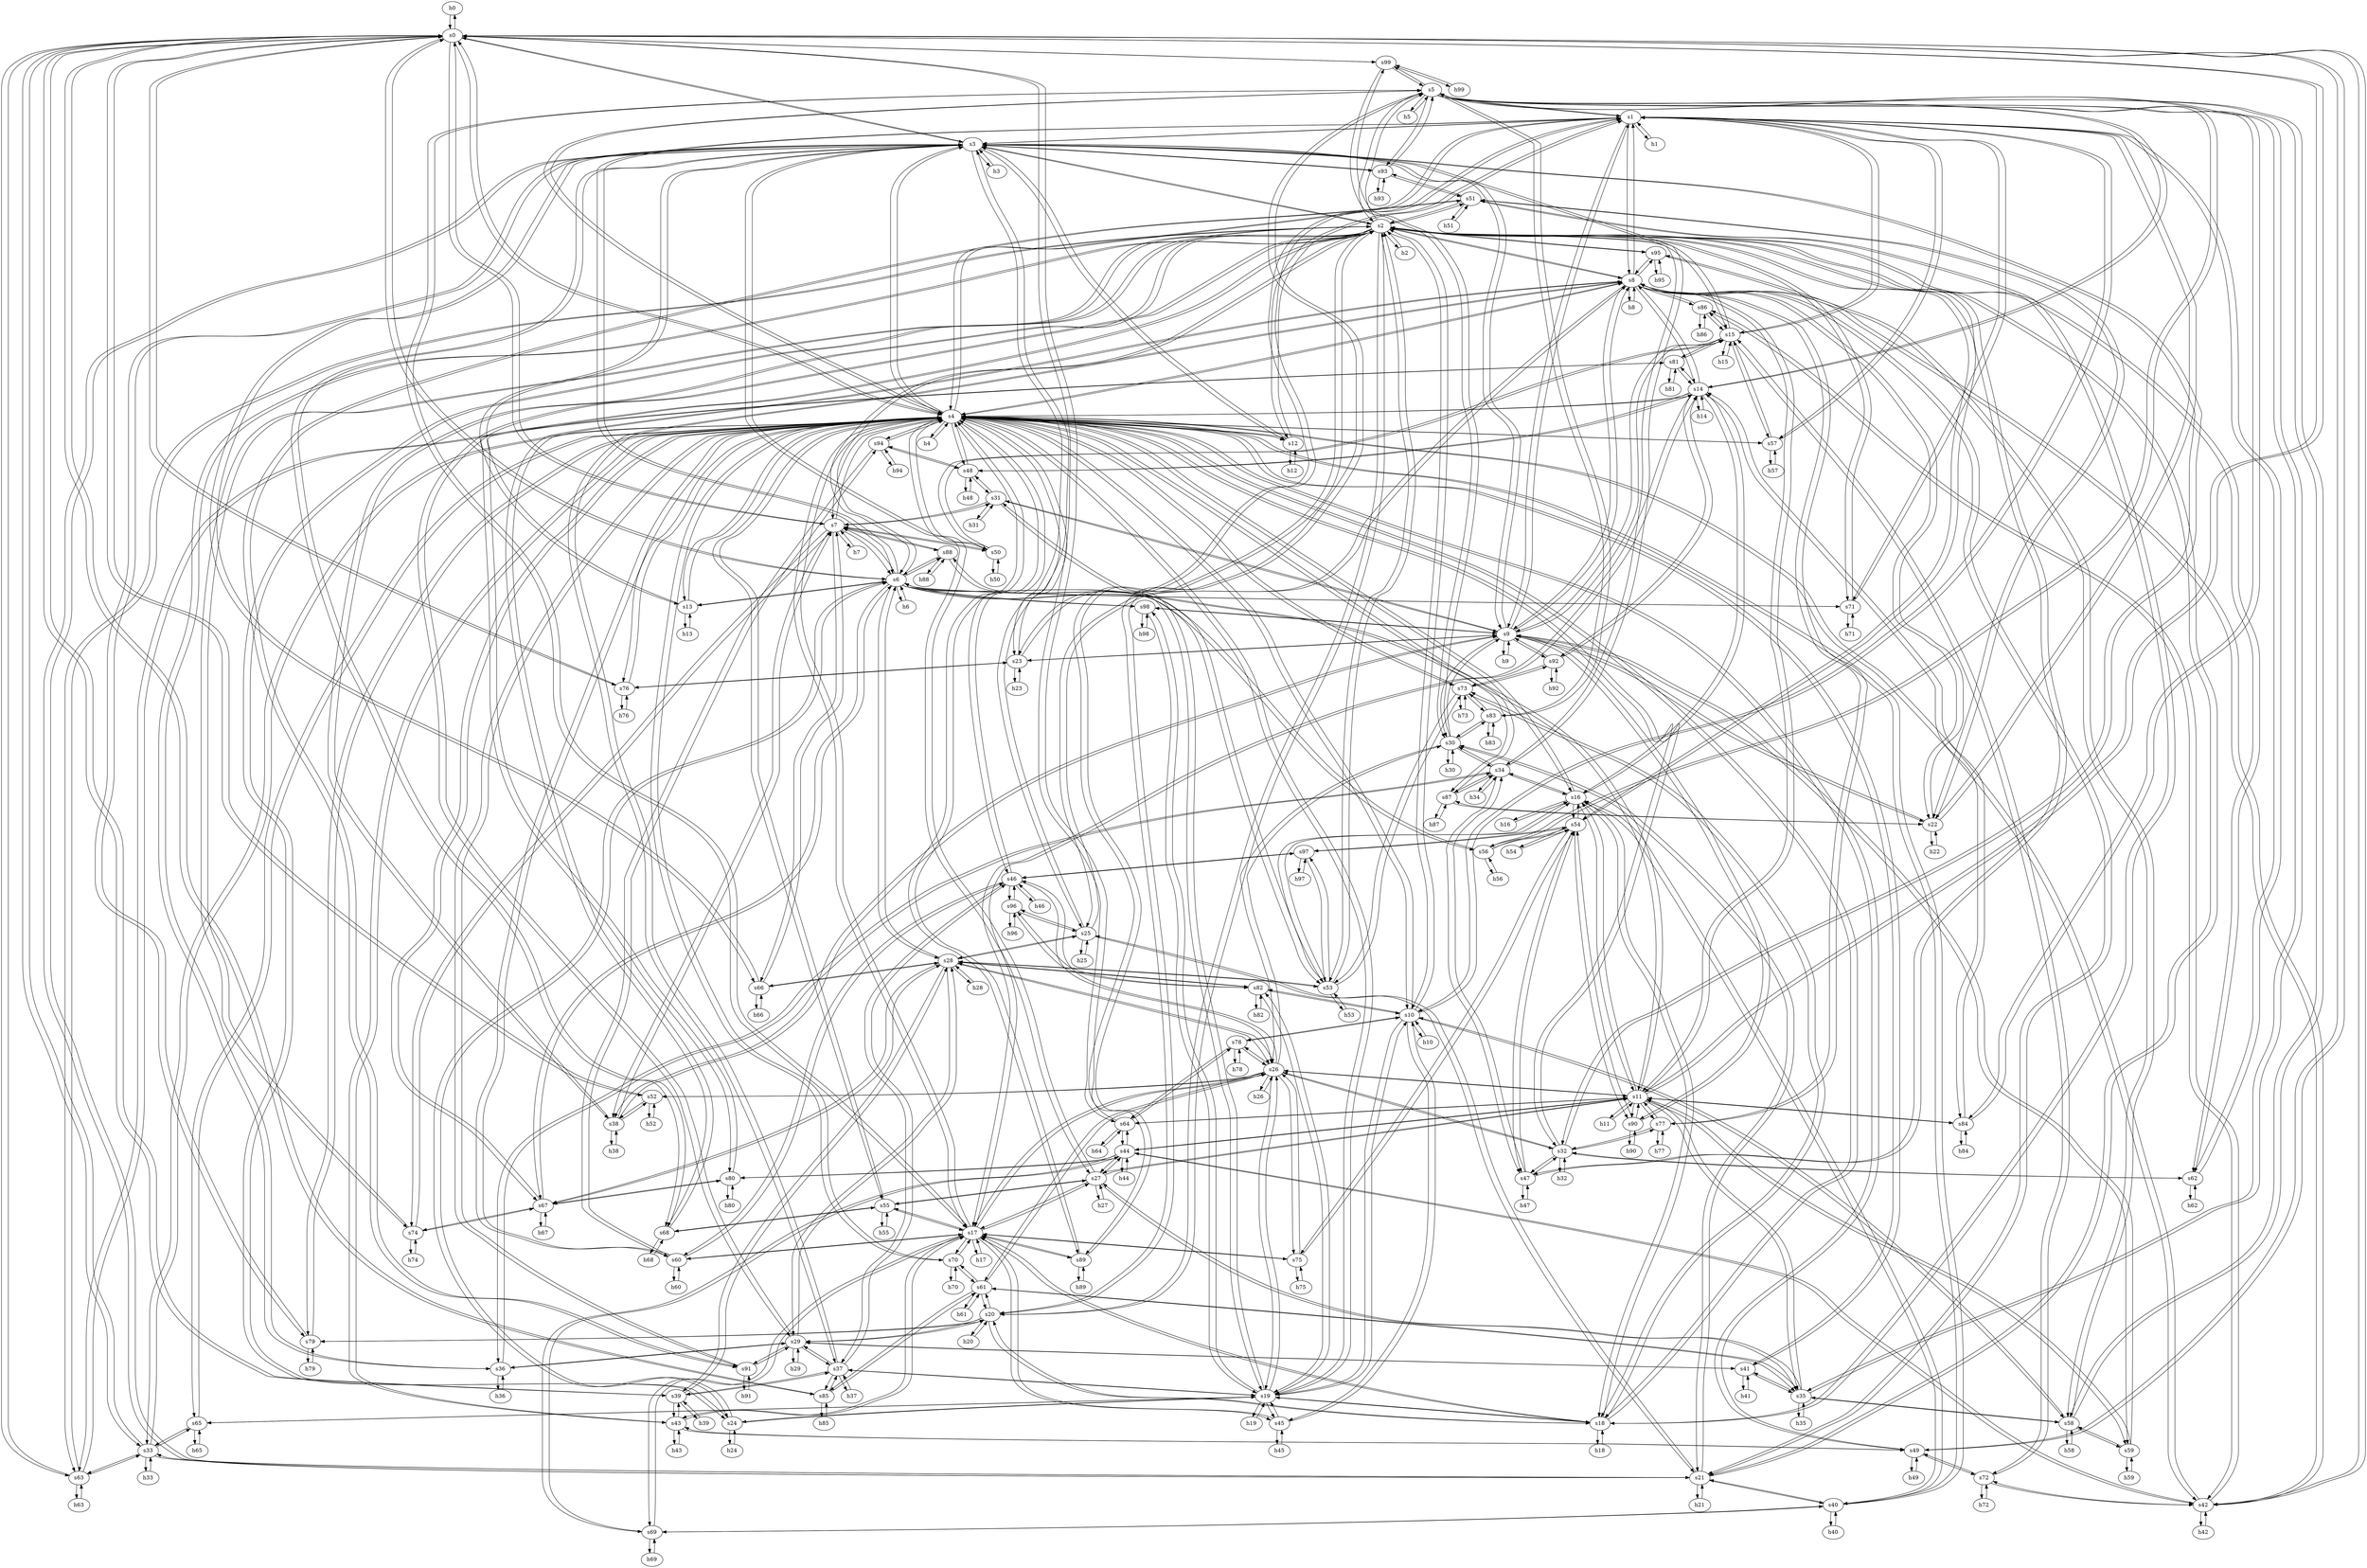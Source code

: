 strict digraph PA100per3{
	h0 [ip="0.0.0.100",
		mac="00:00:00:00:1:0",
		type=host];
	s0 [id=0, 
		type=switch];
	h1 [ip="0.0.0.101",
		mac="00:00:00:00:1:1",
		type=host];
	s1 [id=1, 
		type=switch];
	h2 [ip="0.0.0.102",
		mac="00:00:00:00:1:2",
		type=host];
	s2 [id=2, 
		type=switch];
	h3 [ip="0.0.0.103",
		mac="00:00:00:00:1:3",
		type=host];
	s3 [id=3, 
		type=switch];
	h4 [ip="0.0.0.104",
		mac="00:00:00:00:1:4",
		type=host];
	s4 [id=4, 
		type=switch];
	h5 [ip="0.0.0.105",
		mac="00:00:00:00:1:5",
		type=host];
	s5 [id=5, 
		type=switch];
	h6 [ip="0.0.0.106",
		mac="00:00:00:00:1:6",
		type=host];
	s6 [id=6, 
		type=switch];
	h7 [ip="0.0.0.107",
		mac="00:00:00:00:1:7",
		type=host];
	s7 [id=7, 
		type=switch];
	h8 [ip="0.0.0.108",
		mac="00:00:00:00:1:8",
		type=host];
	s8 [id=8, 
		type=switch];
	h9 [ip="0.0.0.109",
		mac="00:00:00:00:1:9",
		type=host];
	s9 [id=9, 
		type=switch];
	h10 [ip="0.0.0.110",
		mac="00:00:00:00:1:10",
		type=host];
	s10 [id=10, 
		type=switch];
	h11 [ip="0.0.0.111",
		mac="00:00:00:00:1:11",
		type=host];
	s11 [id=11, 
		type=switch];
	h12 [ip="0.0.0.112",
		mac="00:00:00:00:1:12",
		type=host];
	s12 [id=12, 
		type=switch];
	h13 [ip="0.0.0.113",
		mac="00:00:00:00:1:13",
		type=host];
	s13 [id=13, 
		type=switch];
	h14 [ip="0.0.0.114",
		mac="00:00:00:00:1:14",
		type=host];
	s14 [id=14, 
		type=switch];
	h15 [ip="0.0.0.115",
		mac="00:00:00:00:1:15",
		type=host];
	s15 [id=15, 
		type=switch];
	h16 [ip="0.0.0.116",
		mac="00:00:00:00:1:16",
		type=host];
	s16 [id=16, 
		type=switch];
	h17 [ip="0.0.0.117",
		mac="00:00:00:00:1:17",
		type=host];
	s17 [id=17, 
		type=switch];
	h18 [ip="0.0.0.118",
		mac="00:00:00:00:1:18",
		type=host];
	s18 [id=18, 
		type=switch];
	h19 [ip="0.0.0.119",
		mac="00:00:00:00:1:19",
		type=host];
	s19 [id=19, 
		type=switch];
	h20 [ip="0.0.0.120",
		mac="00:00:00:00:1:20",
		type=host];
	s20 [id=20, 
		type=switch];
	h21 [ip="0.0.0.121",
		mac="00:00:00:00:1:21",
		type=host];
	s21 [id=21, 
		type=switch];
	h22 [ip="0.0.0.122",
		mac="00:00:00:00:1:22",
		type=host];
	s22 [id=22, 
		type=switch];
	h23 [ip="0.0.0.123",
		mac="00:00:00:00:1:23",
		type=host];
	s23 [id=23, 
		type=switch];
	h24 [ip="0.0.0.124",
		mac="00:00:00:00:1:24",
		type=host];
	s24 [id=24, 
		type=switch];
	h25 [ip="0.0.0.125",
		mac="00:00:00:00:1:25",
		type=host];
	s25 [id=25, 
		type=switch];
	h26 [ip="0.0.0.126",
		mac="00:00:00:00:1:26",
		type=host];
	s26 [id=26, 
		type=switch];
	h27 [ip="0.0.0.127",
		mac="00:00:00:00:1:27",
		type=host];
	s27 [id=27, 
		type=switch];
	h28 [ip="0.0.0.128",
		mac="00:00:00:00:1:28",
		type=host];
	s28 [id=28, 
		type=switch];
	h29 [ip="0.0.0.129",
		mac="00:00:00:00:1:29",
		type=host];
	s29 [id=29, 
		type=switch];
	h30 [ip="0.0.0.130",
		mac="00:00:00:00:1:30",
		type=host];
	s30 [id=30, 
		type=switch];
	h31 [ip="0.0.0.131",
		mac="00:00:00:00:1:31",
		type=host];
	s31 [id=31, 
		type=switch];
	h32 [ip="0.0.0.132",
		mac="00:00:00:00:1:32",
		type=host];
	s32 [id=32, 
		type=switch];
	h33 [ip="0.0.0.133",
		mac="00:00:00:00:1:33",
		type=host];
	s33 [id=33, 
		type=switch];
	h34 [ip="0.0.0.134",
		mac="00:00:00:00:1:34",
		type=host];
	s34 [id=34, 
		type=switch];
	h35 [ip="0.0.0.135",
		mac="00:00:00:00:1:35",
		type=host];
	s35 [id=35, 
		type=switch];
	h36 [ip="0.0.0.136",
		mac="00:00:00:00:1:36",
		type=host];
	s36 [id=36, 
		type=switch];
	h37 [ip="0.0.0.137",
		mac="00:00:00:00:1:37",
		type=host];
	s37 [id=37, 
		type=switch];
	h38 [ip="0.0.0.138",
		mac="00:00:00:00:1:38",
		type=host];
	s38 [id=38, 
		type=switch];
	h39 [ip="0.0.0.139",
		mac="00:00:00:00:1:39",
		type=host];
	s39 [id=39, 
		type=switch];
	h40 [ip="0.0.0.140",
		mac="00:00:00:00:1:40",
		type=host];
	s40 [id=40, 
		type=switch];
	h41 [ip="0.0.0.141",
		mac="00:00:00:00:1:41",
		type=host];
	s41 [id=41, 
		type=switch];
	h42 [ip="0.0.0.142",
		mac="00:00:00:00:1:42",
		type=host];
	s42 [id=42, 
		type=switch];
	h43 [ip="0.0.0.143",
		mac="00:00:00:00:1:43",
		type=host];
	s43 [id=43, 
		type=switch];
	h44 [ip="0.0.0.144",
		mac="00:00:00:00:1:44",
		type=host];
	s44 [id=44, 
		type=switch];
	h45 [ip="0.0.0.145",
		mac="00:00:00:00:1:45",
		type=host];
	s45 [id=45, 
		type=switch];
	h46 [ip="0.0.0.146",
		mac="00:00:00:00:1:46",
		type=host];
	s46 [id=46, 
		type=switch];
	h47 [ip="0.0.0.147",
		mac="00:00:00:00:1:47",
		type=host];
	s47 [id=47, 
		type=switch];
	h48 [ip="0.0.0.148",
		mac="00:00:00:00:1:48",
		type=host];
	s48 [id=48, 
		type=switch];
	h49 [ip="0.0.0.149",
		mac="00:00:00:00:1:49",
		type=host];
	s49 [id=49, 
		type=switch];
	h50 [ip="0.0.0.150",
		mac="00:00:00:00:1:50",
		type=host];
	s50 [id=50, 
		type=switch];
	h51 [ip="0.0.0.151",
		mac="00:00:00:00:1:51",
		type=host];
	s51 [id=51, 
		type=switch];
	h52 [ip="0.0.0.152",
		mac="00:00:00:00:1:52",
		type=host];
	s52 [id=52, 
		type=switch];
	h53 [ip="0.0.0.153",
		mac="00:00:00:00:1:53",
		type=host];
	s53 [id=53, 
		type=switch];
	h54 [ip="0.0.0.154",
		mac="00:00:00:00:1:54",
		type=host];
	s54 [id=54, 
		type=switch];
	h55 [ip="0.0.0.155",
		mac="00:00:00:00:1:55",
		type=host];
	s55 [id=55, 
		type=switch];
	h56 [ip="0.0.0.156",
		mac="00:00:00:00:1:56",
		type=host];
	s56 [id=56, 
		type=switch];
	h57 [ip="0.0.0.157",
		mac="00:00:00:00:1:57",
		type=host];
	s57 [id=57, 
		type=switch];
	h58 [ip="0.0.0.158",
		mac="00:00:00:00:1:58",
		type=host];
	s58 [id=58, 
		type=switch];
	h59 [ip="0.0.0.159",
		mac="00:00:00:00:1:59",
		type=host];
	s59 [id=59, 
		type=switch];
	h60 [ip="0.0.0.160",
		mac="00:00:00:00:1:60",
		type=host];
	s60 [id=60, 
		type=switch];
	h61 [ip="0.0.0.161",
		mac="00:00:00:00:1:61",
		type=host];
	s61 [id=61, 
		type=switch];
	h62 [ip="0.0.0.162",
		mac="00:00:00:00:1:62",
		type=host];
	s62 [id=62, 
		type=switch];
	h63 [ip="0.0.0.163",
		mac="00:00:00:00:1:63",
		type=host];
	s63 [id=63, 
		type=switch];
	h64 [ip="0.0.0.164",
		mac="00:00:00:00:1:64",
		type=host];
	s64 [id=64, 
		type=switch];
	h65 [ip="0.0.0.165",
		mac="00:00:00:00:1:65",
		type=host];
	s65 [id=65, 
		type=switch];
	h66 [ip="0.0.0.166",
		mac="00:00:00:00:1:66",
		type=host];
	s66 [id=66, 
		type=switch];
	h67 [ip="0.0.0.167",
		mac="00:00:00:00:1:67",
		type=host];
	s67 [id=67, 
		type=switch];
	h68 [ip="0.0.0.168",
		mac="00:00:00:00:1:68",
		type=host];
	s68 [id=68, 
		type=switch];
	h69 [ip="0.0.0.169",
		mac="00:00:00:00:1:69",
		type=host];
	s69 [id=69, 
		type=switch];
	h70 [ip="0.0.0.170",
		mac="00:00:00:00:1:70",
		type=host];
	s70 [id=70, 
		type=switch];
	h71 [ip="0.0.0.171",
		mac="00:00:00:00:1:71",
		type=host];
	s71 [id=71, 
		type=switch];
	h72 [ip="0.0.0.172",
		mac="00:00:00:00:1:72",
		type=host];
	s72 [id=72, 
		type=switch];
	h73 [ip="0.0.0.173",
		mac="00:00:00:00:1:73",
		type=host];
	s73 [id=73, 
		type=switch];
	h74 [ip="0.0.0.174",
		mac="00:00:00:00:1:74",
		type=host];
	s74 [id=74, 
		type=switch];
	h75 [ip="0.0.0.175",
		mac="00:00:00:00:1:75",
		type=host];
	s75 [id=75, 
		type=switch];
	h76 [ip="0.0.0.176",
		mac="00:00:00:00:1:76",
		type=host];
	s76 [id=76, 
		type=switch];
	h77 [ip="0.0.0.177",
		mac="00:00:00:00:1:77",
		type=host];
	s77 [id=77, 
		type=switch];
	h78 [ip="0.0.0.178",
		mac="00:00:00:00:1:78",
		type=host];
	s78 [id=78, 
		type=switch];
	h79 [ip="0.0.0.179",
		mac="00:00:00:00:1:79",
		type=host];
	s79 [id=79, 
		type=switch];
	h80 [ip="0.0.0.180",
		mac="00:00:00:00:1:80",
		type=host];
	s80 [id=80, 
		type=switch];
	h81 [ip="0.0.0.181",
		mac="00:00:00:00:1:81",
		type=host];
	s81 [id=81, 
		type=switch];
	h82 [ip="0.0.0.182",
		mac="00:00:00:00:1:82",
		type=host];
	s82 [id=82, 
		type=switch];
	h83 [ip="0.0.0.183",
		mac="00:00:00:00:1:83",
		type=host];
	s83 [id=83, 
		type=switch];
	h84 [ip="0.0.0.184",
		mac="00:00:00:00:1:84",
		type=host];
	s84 [id=84, 
		type=switch];
	h85 [ip="0.0.0.185",
		mac="00:00:00:00:1:85",
		type=host];
	s85 [id=85, 
		type=switch];
	h86 [ip="0.0.0.186",
		mac="00:00:00:00:1:86",
		type=host];
	s86 [id=86, 
		type=switch];
	h87 [ip="0.0.0.187",
		mac="00:00:00:00:1:87",
		type=host];
	s87 [id=87, 
		type=switch];
	h88 [ip="0.0.0.188",
		mac="00:00:00:00:1:88",
		type=host];
	s88 [id=88, 
		type=switch];
	h89 [ip="0.0.0.189",
		mac="00:00:00:00:1:89",
		type=host];
	s89 [id=89, 
		type=switch];
	h90 [ip="0.0.0.190",
		mac="00:00:00:00:1:90",
		type=host];
	s90 [id=90, 
		type=switch];
	h91 [ip="0.0.0.191",
		mac="00:00:00:00:1:91",
		type=host];
	s91 [id=91, 
		type=switch];
	h92 [ip="0.0.0.192",
		mac="00:00:00:00:1:92",
		type=host];
	s92 [id=92, 
		type=switch];
	h93 [ip="0.0.0.193",
		mac="00:00:00:00:1:93",
		type=host];
	s93 [id=93, 
		type=switch];
	h94 [ip="0.0.0.194",
		mac="00:00:00:00:1:94",
		type=host];
	s94 [id=94, 
		type=switch];
	h95 [ip="0.0.0.195",
		mac="00:00:00:00:1:95",
		type=host];
	s95 [id=95, 
		type=switch];
	h96 [ip="0.0.0.196",
		mac="00:00:00:00:1:96",
		type=host];
	s96 [id=96, 
		type=switch];
	h97 [ip="0.0.0.197",
		mac="00:00:00:00:1:97",
		type=host];
	s97 [id=97, 
		type=switch];
	h98 [ip="0.0.0.198",
		mac="00:00:00:00:1:98",
		type=host];
	s98 [id=98, 
		type=switch];
	h99 [ip="0.0.0.199",
		mac="00:00:00:00:1:99",
		type=host];
	s99 [id=99, 
		type=switch];
	h0 -> s0  [capacity="100Gbps", 
				cost=1, 
				dst_port=1,
				src_port=1];
	s0 -> h0  [capacity="100Gbps", 
				cost=1, 
				dst_port=1,
				src_port=1];
	h1 -> s1  [capacity="100Gbps", 
				cost=1, 
				dst_port=1,
				src_port=1];
	s1 -> h1  [capacity="100Gbps", 
				cost=1, 
				dst_port=1,
				src_port=1];
	h2 -> s2  [capacity="100Gbps", 
				cost=1, 
				dst_port=1,
				src_port=1];
	s2 -> h2  [capacity="100Gbps", 
				cost=1, 
				dst_port=1,
				src_port=1];
	h3 -> s3  [capacity="100Gbps", 
				cost=1, 
				dst_port=1,
				src_port=1];
	s3 -> h3  [capacity="100Gbps", 
				cost=1, 
				dst_port=1,
				src_port=1];
	h4 -> s4  [capacity="100Gbps", 
				cost=1, 
				dst_port=1,
				src_port=1];
	s4 -> h4  [capacity="100Gbps", 
				cost=1, 
				dst_port=1,
				src_port=1];
	h5 -> s5  [capacity="100Gbps", 
				cost=1, 
				dst_port=1,
				src_port=1];
	s5 -> h5  [capacity="100Gbps", 
				cost=1, 
				dst_port=1,
				src_port=1];
	h6 -> s6  [capacity="100Gbps", 
				cost=1, 
				dst_port=1,
				src_port=1];
	s6 -> h6  [capacity="100Gbps", 
				cost=1, 
				dst_port=1,
				src_port=1];
	h7 -> s7  [capacity="100Gbps", 
				cost=1, 
				dst_port=1,
				src_port=1];
	s7 -> h7  [capacity="100Gbps", 
				cost=1, 
				dst_port=1,
				src_port=1];
	h8 -> s8  [capacity="100Gbps", 
				cost=1, 
				dst_port=1,
				src_port=1];
	s8 -> h8  [capacity="100Gbps", 
				cost=1, 
				dst_port=1,
				src_port=1];
	h9 -> s9  [capacity="100Gbps", 
				cost=1, 
				dst_port=1,
				src_port=1];
	s9 -> h9  [capacity="100Gbps", 
				cost=1, 
				dst_port=1,
				src_port=1];
	h10 -> s10  [capacity="100Gbps", 
				cost=1, 
				dst_port=1,
				src_port=1];
	s10 -> h10  [capacity="100Gbps", 
				cost=1, 
				dst_port=1,
				src_port=1];
	h11 -> s11  [capacity="100Gbps", 
				cost=1, 
				dst_port=1,
				src_port=1];
	s11 -> h11  [capacity="100Gbps", 
				cost=1, 
				dst_port=1,
				src_port=1];
	h12 -> s12  [capacity="100Gbps", 
				cost=1, 
				dst_port=1,
				src_port=1];
	s12 -> h12  [capacity="100Gbps", 
				cost=1, 
				dst_port=1,
				src_port=1];
	h13 -> s13  [capacity="100Gbps", 
				cost=1, 
				dst_port=1,
				src_port=1];
	s13 -> h13  [capacity="100Gbps", 
				cost=1, 
				dst_port=1,
				src_port=1];
	h14 -> s14  [capacity="100Gbps", 
				cost=1, 
				dst_port=1,
				src_port=1];
	s14 -> h14  [capacity="100Gbps", 
				cost=1, 
				dst_port=1,
				src_port=1];
	h15 -> s15  [capacity="100Gbps", 
				cost=1, 
				dst_port=1,
				src_port=1];
	s15 -> h15  [capacity="100Gbps", 
				cost=1, 
				dst_port=1,
				src_port=1];
	h16 -> s16  [capacity="100Gbps", 
				cost=1, 
				dst_port=1,
				src_port=1];
	s16 -> h16  [capacity="100Gbps", 
				cost=1, 
				dst_port=1,
				src_port=1];
	h17 -> s17  [capacity="100Gbps", 
				cost=1, 
				dst_port=1,
				src_port=1];
	s17 -> h17  [capacity="100Gbps", 
				cost=1, 
				dst_port=1,
				src_port=1];
	h18 -> s18  [capacity="100Gbps", 
				cost=1, 
				dst_port=1,
				src_port=1];
	s18 -> h18  [capacity="100Gbps", 
				cost=1, 
				dst_port=1,
				src_port=1];
	h19 -> s19  [capacity="100Gbps", 
				cost=1, 
				dst_port=1,
				src_port=1];
	s19 -> h19  [capacity="100Gbps", 
				cost=1, 
				dst_port=1,
				src_port=1];
	h20 -> s20  [capacity="100Gbps", 
				cost=1, 
				dst_port=1,
				src_port=1];
	s20 -> h20  [capacity="100Gbps", 
				cost=1, 
				dst_port=1,
				src_port=1];
	h21 -> s21  [capacity="100Gbps", 
				cost=1, 
				dst_port=1,
				src_port=1];
	s21 -> h21  [capacity="100Gbps", 
				cost=1, 
				dst_port=1,
				src_port=1];
	h22 -> s22  [capacity="100Gbps", 
				cost=1, 
				dst_port=1,
				src_port=1];
	s22 -> h22  [capacity="100Gbps", 
				cost=1, 
				dst_port=1,
				src_port=1];
	h23 -> s23  [capacity="100Gbps", 
				cost=1, 
				dst_port=1,
				src_port=1];
	s23 -> h23  [capacity="100Gbps", 
				cost=1, 
				dst_port=1,
				src_port=1];
	h24 -> s24  [capacity="100Gbps", 
				cost=1, 
				dst_port=1,
				src_port=1];
	s24 -> h24  [capacity="100Gbps", 
				cost=1, 
				dst_port=1,
				src_port=1];
	h25 -> s25  [capacity="100Gbps", 
				cost=1, 
				dst_port=1,
				src_port=1];
	s25 -> h25  [capacity="100Gbps", 
				cost=1, 
				dst_port=1,
				src_port=1];
	h26 -> s26  [capacity="100Gbps", 
				cost=1, 
				dst_port=1,
				src_port=1];
	s26 -> h26  [capacity="100Gbps", 
				cost=1, 
				dst_port=1,
				src_port=1];
	h27 -> s27  [capacity="100Gbps", 
				cost=1, 
				dst_port=1,
				src_port=1];
	s27 -> h27  [capacity="100Gbps", 
				cost=1, 
				dst_port=1,
				src_port=1];
	h28 -> s28  [capacity="100Gbps", 
				cost=1, 
				dst_port=1,
				src_port=1];
	s28 -> h28  [capacity="100Gbps", 
				cost=1, 
				dst_port=1,
				src_port=1];
	h29 -> s29  [capacity="100Gbps", 
				cost=1, 
				dst_port=1,
				src_port=1];
	s29 -> h29  [capacity="100Gbps", 
				cost=1, 
				dst_port=1,
				src_port=1];
	h30 -> s30  [capacity="100Gbps", 
				cost=1, 
				dst_port=1,
				src_port=1];
	s30 -> h30  [capacity="100Gbps", 
				cost=1, 
				dst_port=1,
				src_port=1];
	h31 -> s31  [capacity="100Gbps", 
				cost=1, 
				dst_port=1,
				src_port=1];
	s31 -> h31  [capacity="100Gbps", 
				cost=1, 
				dst_port=1,
				src_port=1];
	h32 -> s32  [capacity="100Gbps", 
				cost=1, 
				dst_port=1,
				src_port=1];
	s32 -> h32  [capacity="100Gbps", 
				cost=1, 
				dst_port=1,
				src_port=1];
	h33 -> s33  [capacity="100Gbps", 
				cost=1, 
				dst_port=1,
				src_port=1];
	s33 -> h33  [capacity="100Gbps", 
				cost=1, 
				dst_port=1,
				src_port=1];
	h34 -> s34  [capacity="100Gbps", 
				cost=1, 
				dst_port=1,
				src_port=1];
	s34 -> h34  [capacity="100Gbps", 
				cost=1, 
				dst_port=1,
				src_port=1];
	h35 -> s35  [capacity="100Gbps", 
				cost=1, 
				dst_port=1,
				src_port=1];
	s35 -> h35  [capacity="100Gbps", 
				cost=1, 
				dst_port=1,
				src_port=1];
	h36 -> s36  [capacity="100Gbps", 
				cost=1, 
				dst_port=1,
				src_port=1];
	s36 -> h36  [capacity="100Gbps", 
				cost=1, 
				dst_port=1,
				src_port=1];
	h37 -> s37  [capacity="100Gbps", 
				cost=1, 
				dst_port=1,
				src_port=1];
	s37 -> h37  [capacity="100Gbps", 
				cost=1, 
				dst_port=1,
				src_port=1];
	h38 -> s38  [capacity="100Gbps", 
				cost=1, 
				dst_port=1,
				src_port=1];
	s38 -> h38  [capacity="100Gbps", 
				cost=1, 
				dst_port=1,
				src_port=1];
	h39 -> s39  [capacity="100Gbps", 
				cost=1, 
				dst_port=1,
				src_port=1];
	s39 -> h39  [capacity="100Gbps", 
				cost=1, 
				dst_port=1,
				src_port=1];
	h40 -> s40  [capacity="100Gbps", 
				cost=1, 
				dst_port=1,
				src_port=1];
	s40 -> h40  [capacity="100Gbps", 
				cost=1, 
				dst_port=1,
				src_port=1];
	h41 -> s41  [capacity="100Gbps", 
				cost=1, 
				dst_port=1,
				src_port=1];
	s41 -> h41  [capacity="100Gbps", 
				cost=1, 
				dst_port=1,
				src_port=1];
	h42 -> s42  [capacity="100Gbps", 
				cost=1, 
				dst_port=1,
				src_port=1];
	s42 -> h42  [capacity="100Gbps", 
				cost=1, 
				dst_port=1,
				src_port=1];
	h43 -> s43  [capacity="100Gbps", 
				cost=1, 
				dst_port=1,
				src_port=1];
	s43 -> h43  [capacity="100Gbps", 
				cost=1, 
				dst_port=1,
				src_port=1];
	h44 -> s44  [capacity="100Gbps", 
				cost=1, 
				dst_port=1,
				src_port=1];
	s44 -> h44  [capacity="100Gbps", 
				cost=1, 
				dst_port=1,
				src_port=1];
	h45 -> s45  [capacity="100Gbps", 
				cost=1, 
				dst_port=1,
				src_port=1];
	s45 -> h45  [capacity="100Gbps", 
				cost=1, 
				dst_port=1,
				src_port=1];
	h46 -> s46  [capacity="100Gbps", 
				cost=1, 
				dst_port=1,
				src_port=1];
	s46 -> h46  [capacity="100Gbps", 
				cost=1, 
				dst_port=1,
				src_port=1];
	h47 -> s47  [capacity="100Gbps", 
				cost=1, 
				dst_port=1,
				src_port=1];
	s47 -> h47  [capacity="100Gbps", 
				cost=1, 
				dst_port=1,
				src_port=1];
	h48 -> s48  [capacity="100Gbps", 
				cost=1, 
				dst_port=1,
				src_port=1];
	s48 -> h48  [capacity="100Gbps", 
				cost=1, 
				dst_port=1,
				src_port=1];
	h49 -> s49  [capacity="100Gbps", 
				cost=1, 
				dst_port=1,
				src_port=1];
	s49 -> h49  [capacity="100Gbps", 
				cost=1, 
				dst_port=1,
				src_port=1];
	h50 -> s50  [capacity="100Gbps", 
				cost=1, 
				dst_port=1,
				src_port=1];
	s50 -> h50  [capacity="100Gbps", 
				cost=1, 
				dst_port=1,
				src_port=1];
	h51 -> s51  [capacity="100Gbps", 
				cost=1, 
				dst_port=1,
				src_port=1];
	s51 -> h51  [capacity="100Gbps", 
				cost=1, 
				dst_port=1,
				src_port=1];
	h52 -> s52  [capacity="100Gbps", 
				cost=1, 
				dst_port=1,
				src_port=1];
	s52 -> h52  [capacity="100Gbps", 
				cost=1, 
				dst_port=1,
				src_port=1];
	h53 -> s53  [capacity="100Gbps", 
				cost=1, 
				dst_port=1,
				src_port=1];
	s53 -> h53  [capacity="100Gbps", 
				cost=1, 
				dst_port=1,
				src_port=1];
	h54 -> s54  [capacity="100Gbps", 
				cost=1, 
				dst_port=1,
				src_port=1];
	s54 -> h54  [capacity="100Gbps", 
				cost=1, 
				dst_port=1,
				src_port=1];
	h55 -> s55  [capacity="100Gbps", 
				cost=1, 
				dst_port=1,
				src_port=1];
	s55 -> h55  [capacity="100Gbps", 
				cost=1, 
				dst_port=1,
				src_port=1];
	h56 -> s56  [capacity="100Gbps", 
				cost=1, 
				dst_port=1,
				src_port=1];
	s56 -> h56  [capacity="100Gbps", 
				cost=1, 
				dst_port=1,
				src_port=1];
	h57 -> s57  [capacity="100Gbps", 
				cost=1, 
				dst_port=1,
				src_port=1];
	s57 -> h57  [capacity="100Gbps", 
				cost=1, 
				dst_port=1,
				src_port=1];
	h58 -> s58  [capacity="100Gbps", 
				cost=1, 
				dst_port=1,
				src_port=1];
	s58 -> h58  [capacity="100Gbps", 
				cost=1, 
				dst_port=1,
				src_port=1];
	h59 -> s59  [capacity="100Gbps", 
				cost=1, 
				dst_port=1,
				src_port=1];
	s59 -> h59  [capacity="100Gbps", 
				cost=1, 
				dst_port=1,
				src_port=1];
	h60 -> s60  [capacity="100Gbps", 
				cost=1, 
				dst_port=1,
				src_port=1];
	s60 -> h60  [capacity="100Gbps", 
				cost=1, 
				dst_port=1,
				src_port=1];
	h61 -> s61  [capacity="100Gbps", 
				cost=1, 
				dst_port=1,
				src_port=1];
	s61 -> h61  [capacity="100Gbps", 
				cost=1, 
				dst_port=1,
				src_port=1];
	h62 -> s62  [capacity="100Gbps", 
				cost=1, 
				dst_port=1,
				src_port=1];
	s62 -> h62  [capacity="100Gbps", 
				cost=1, 
				dst_port=1,
				src_port=1];
	h63 -> s63  [capacity="100Gbps", 
				cost=1, 
				dst_port=1,
				src_port=1];
	s63 -> h63  [capacity="100Gbps", 
				cost=1, 
				dst_port=1,
				src_port=1];
	h64 -> s64  [capacity="100Gbps", 
				cost=1, 
				dst_port=1,
				src_port=1];
	s64 -> h64  [capacity="100Gbps", 
				cost=1, 
				dst_port=1,
				src_port=1];
	h65 -> s65  [capacity="100Gbps", 
				cost=1, 
				dst_port=1,
				src_port=1];
	s65 -> h65  [capacity="100Gbps", 
				cost=1, 
				dst_port=1,
				src_port=1];
	h66 -> s66  [capacity="100Gbps", 
				cost=1, 
				dst_port=1,
				src_port=1];
	s66 -> h66  [capacity="100Gbps", 
				cost=1, 
				dst_port=1,
				src_port=1];
	h67 -> s67  [capacity="100Gbps", 
				cost=1, 
				dst_port=1,
				src_port=1];
	s67 -> h67  [capacity="100Gbps", 
				cost=1, 
				dst_port=1,
				src_port=1];
	h68 -> s68  [capacity="100Gbps", 
				cost=1, 
				dst_port=1,
				src_port=1];
	s68 -> h68  [capacity="100Gbps", 
				cost=1, 
				dst_port=1,
				src_port=1];
	h69 -> s69  [capacity="100Gbps", 
				cost=1, 
				dst_port=1,
				src_port=1];
	s69 -> h69  [capacity="100Gbps", 
				cost=1, 
				dst_port=1,
				src_port=1];
	h70 -> s70  [capacity="100Gbps", 
				cost=1, 
				dst_port=1,
				src_port=1];
	s70 -> h70  [capacity="100Gbps", 
				cost=1, 
				dst_port=1,
				src_port=1];
	h71 -> s71  [capacity="100Gbps", 
				cost=1, 
				dst_port=1,
				src_port=1];
	s71 -> h71  [capacity="100Gbps", 
				cost=1, 
				dst_port=1,
				src_port=1];
	h72 -> s72  [capacity="100Gbps", 
				cost=1, 
				dst_port=1,
				src_port=1];
	s72 -> h72  [capacity="100Gbps", 
				cost=1, 
				dst_port=1,
				src_port=1];
	h73 -> s73  [capacity="100Gbps", 
				cost=1, 
				dst_port=1,
				src_port=1];
	s73 -> h73  [capacity="100Gbps", 
				cost=1, 
				dst_port=1,
				src_port=1];
	h74 -> s74  [capacity="100Gbps", 
				cost=1, 
				dst_port=1,
				src_port=1];
	s74 -> h74  [capacity="100Gbps", 
				cost=1, 
				dst_port=1,
				src_port=1];
	h75 -> s75  [capacity="100Gbps", 
				cost=1, 
				dst_port=1,
				src_port=1];
	s75 -> h75  [capacity="100Gbps", 
				cost=1, 
				dst_port=1,
				src_port=1];
	h76 -> s76  [capacity="100Gbps", 
				cost=1, 
				dst_port=1,
				src_port=1];
	s76 -> h76  [capacity="100Gbps", 
				cost=1, 
				dst_port=1,
				src_port=1];
	h77 -> s77  [capacity="100Gbps", 
				cost=1, 
				dst_port=1,
				src_port=1];
	s77 -> h77  [capacity="100Gbps", 
				cost=1, 
				dst_port=1,
				src_port=1];
	h78 -> s78  [capacity="100Gbps", 
				cost=1, 
				dst_port=1,
				src_port=1];
	s78 -> h78  [capacity="100Gbps", 
				cost=1, 
				dst_port=1,
				src_port=1];
	h79 -> s79  [capacity="100Gbps", 
				cost=1, 
				dst_port=1,
				src_port=1];
	s79 -> h79  [capacity="100Gbps", 
				cost=1, 
				dst_port=1,
				src_port=1];
	h80 -> s80  [capacity="100Gbps", 
				cost=1, 
				dst_port=1,
				src_port=1];
	s80 -> h80  [capacity="100Gbps", 
				cost=1, 
				dst_port=1,
				src_port=1];
	h81 -> s81  [capacity="100Gbps", 
				cost=1, 
				dst_port=1,
				src_port=1];
	s81 -> h81  [capacity="100Gbps", 
				cost=1, 
				dst_port=1,
				src_port=1];
	h82 -> s82  [capacity="100Gbps", 
				cost=1, 
				dst_port=1,
				src_port=1];
	s82 -> h82  [capacity="100Gbps", 
				cost=1, 
				dst_port=1,
				src_port=1];
	h83 -> s83  [capacity="100Gbps", 
				cost=1, 
				dst_port=1,
				src_port=1];
	s83 -> h83  [capacity="100Gbps", 
				cost=1, 
				dst_port=1,
				src_port=1];
	h84 -> s84  [capacity="100Gbps", 
				cost=1, 
				dst_port=1,
				src_port=1];
	s84 -> h84  [capacity="100Gbps", 
				cost=1, 
				dst_port=1,
				src_port=1];
	h85 -> s85  [capacity="100Gbps", 
				cost=1, 
				dst_port=1,
				src_port=1];
	s85 -> h85  [capacity="100Gbps", 
				cost=1, 
				dst_port=1,
				src_port=1];
	h86 -> s86  [capacity="100Gbps", 
				cost=1, 
				dst_port=1,
				src_port=1];
	s86 -> h86  [capacity="100Gbps", 
				cost=1, 
				dst_port=1,
				src_port=1];
	h87 -> s87  [capacity="100Gbps", 
				cost=1, 
				dst_port=1,
				src_port=1];
	s87 -> h87  [capacity="100Gbps", 
				cost=1, 
				dst_port=1,
				src_port=1];
	h88 -> s88  [capacity="100Gbps", 
				cost=1, 
				dst_port=1,
				src_port=1];
	s88 -> h88  [capacity="100Gbps", 
				cost=1, 
				dst_port=1,
				src_port=1];
	h89 -> s89  [capacity="100Gbps", 
				cost=1, 
				dst_port=1,
				src_port=1];
	s89 -> h89  [capacity="100Gbps", 
				cost=1, 
				dst_port=1,
				src_port=1];
	h90 -> s90  [capacity="100Gbps", 
				cost=1, 
				dst_port=1,
				src_port=1];
	s90 -> h90  [capacity="100Gbps", 
				cost=1, 
				dst_port=1,
				src_port=1];
	h91 -> s91  [capacity="100Gbps", 
				cost=1, 
				dst_port=1,
				src_port=1];
	s91 -> h91  [capacity="100Gbps", 
				cost=1, 
				dst_port=1,
				src_port=1];
	h92 -> s92  [capacity="100Gbps", 
				cost=1, 
				dst_port=1,
				src_port=1];
	s92 -> h92  [capacity="100Gbps", 
				cost=1, 
				dst_port=1,
				src_port=1];
	h93 -> s93  [capacity="100Gbps", 
				cost=1, 
				dst_port=1,
				src_port=1];
	s93 -> h93  [capacity="100Gbps", 
				cost=1, 
				dst_port=1,
				src_port=1];
	h94 -> s94  [capacity="100Gbps", 
				cost=1, 
				dst_port=1,
				src_port=1];
	s94 -> h94  [capacity="100Gbps", 
				cost=1, 
				dst_port=1,
				src_port=1];
	h95 -> s95  [capacity="100Gbps", 
				cost=1, 
				dst_port=1,
				src_port=1];
	s95 -> h95  [capacity="100Gbps", 
				cost=1, 
				dst_port=1,
				src_port=1];
	h96 -> s96  [capacity="100Gbps", 
				cost=1, 
				dst_port=1,
				src_port=1];
	s96 -> h96  [capacity="100Gbps", 
				cost=1, 
				dst_port=1,
				src_port=1];
	h97 -> s97  [capacity="100Gbps", 
				cost=1, 
				dst_port=1,
				src_port=1];
	s97 -> h97  [capacity="100Gbps", 
				cost=1, 
				dst_port=1,
				src_port=1];
	h98 -> s98  [capacity="100Gbps", 
				cost=1, 
				dst_port=1,
				src_port=1];
	s98 -> h98  [capacity="100Gbps", 
				cost=1, 
				dst_port=1,
				src_port=1];
	h99 -> s99  [capacity="100Gbps", 
				cost=1, 
				dst_port=1,
				src_port=1];
	s99 -> h99  [capacity="100Gbps", 
				cost=1, 
				dst_port=1,
				src_port=1];
	s0 -> s3  [capacity="1Gbps", 
				cost=1, 
				dst_port=1,
				src_port=1];
	s0 -> s4  [capacity="1Gbps", 
				cost=1, 
				dst_port=1,
				src_port=1];
	s0 -> s6  [capacity="1Gbps", 
				cost=1, 
				dst_port=1,
				src_port=1];
	s0 -> s7  [capacity="1Gbps", 
				cost=1, 
				dst_port=1,
				src_port=1];
	s0 -> s11  [capacity="1Gbps", 
				cost=1, 
				dst_port=1,
				src_port=1];
	s0 -> s33  [capacity="1Gbps", 
				cost=1, 
				dst_port=1,
				src_port=1];
	s0 -> s39  [capacity="1Gbps", 
				cost=1, 
				dst_port=1,
				src_port=1];
	s0 -> s42  [capacity="1Gbps", 
				cost=1, 
				dst_port=1,
				src_port=1];
	s0 -> s49  [capacity="1Gbps", 
				cost=1, 
				dst_port=1,
				src_port=1];
	s0 -> s52  [capacity="1Gbps", 
				cost=1, 
				dst_port=1,
				src_port=1];
	s0 -> s63  [capacity="1Gbps", 
				cost=1, 
				dst_port=1,
				src_port=1];
	s0 -> s64  [capacity="1Gbps", 
				cost=1, 
				dst_port=1,
				src_port=1];
	s0 -> s76  [capacity="1Gbps", 
				cost=1, 
				dst_port=1,
				src_port=1];
	s0 -> s85  [capacity="1Gbps", 
				cost=1, 
				dst_port=1,
				src_port=1];
	s0 -> s99  [capacity="1Gbps", 
				cost=1, 
				dst_port=1,
				src_port=1];
	s1 -> s3  [capacity="1Gbps", 
				cost=1, 
				dst_port=1,
				src_port=1];
	s1 -> s4  [capacity="1Gbps", 
				cost=1, 
				dst_port=1,
				src_port=1];
	s1 -> s5  [capacity="1Gbps", 
				cost=1, 
				dst_port=1,
				src_port=1];
	s1 -> s6  [capacity="1Gbps", 
				cost=1, 
				dst_port=1,
				src_port=1];
	s1 -> s8  [capacity="1Gbps", 
				cost=1, 
				dst_port=1,
				src_port=1];
	s1 -> s9  [capacity="1Gbps", 
				cost=1, 
				dst_port=1,
				src_port=1];
	s1 -> s10  [capacity="1Gbps", 
				cost=1, 
				dst_port=1,
				src_port=1];
	s1 -> s12  [capacity="1Gbps", 
				cost=1, 
				dst_port=1,
				src_port=1];
	s1 -> s15  [capacity="1Gbps", 
				cost=1, 
				dst_port=1,
				src_port=1];
	s1 -> s22  [capacity="1Gbps", 
				cost=1, 
				dst_port=1,
				src_port=1];
	s1 -> s23  [capacity="1Gbps", 
				cost=1, 
				dst_port=1,
				src_port=1];
	s1 -> s57  [capacity="1Gbps", 
				cost=1, 
				dst_port=1,
				src_port=1];
	s1 -> s62  [capacity="1Gbps", 
				cost=1, 
				dst_port=1,
				src_port=1];
	s1 -> s71  [capacity="1Gbps", 
				cost=1, 
				dst_port=1,
				src_port=1];
	s2 -> s3  [capacity="1Gbps", 
				cost=1, 
				dst_port=1,
				src_port=1];
	s2 -> s5  [capacity="1Gbps", 
				cost=1, 
				dst_port=1,
				src_port=1];
	s2 -> s6  [capacity="1Gbps", 
				cost=1, 
				dst_port=1,
				src_port=1];
	s2 -> s8  [capacity="1Gbps", 
				cost=1, 
				dst_port=1,
				src_port=1];
	s2 -> s10  [capacity="1Gbps", 
				cost=1, 
				dst_port=1,
				src_port=1];
	s2 -> s15  [capacity="1Gbps", 
				cost=1, 
				dst_port=1,
				src_port=1];
	s2 -> s20  [capacity="1Gbps", 
				cost=1, 
				dst_port=1,
				src_port=1];
	s2 -> s21  [capacity="1Gbps", 
				cost=1, 
				dst_port=1,
				src_port=1];
	s2 -> s24  [capacity="1Gbps", 
				cost=1, 
				dst_port=1,
				src_port=1];
	s2 -> s29  [capacity="1Gbps", 
				cost=1, 
				dst_port=1,
				src_port=1];
	s2 -> s36  [capacity="1Gbps", 
				cost=1, 
				dst_port=1,
				src_port=1];
	s2 -> s38  [capacity="1Gbps", 
				cost=1, 
				dst_port=1,
				src_port=1];
	s2 -> s47  [capacity="1Gbps", 
				cost=1, 
				dst_port=1,
				src_port=1];
	s2 -> s51  [capacity="1Gbps", 
				cost=1, 
				dst_port=1,
				src_port=1];
	s2 -> s53  [capacity="1Gbps", 
				cost=1, 
				dst_port=1,
				src_port=1];
	s2 -> s54  [capacity="1Gbps", 
				cost=1, 
				dst_port=1,
				src_port=1];
	s2 -> s62  [capacity="1Gbps", 
				cost=1, 
				dst_port=1,
				src_port=1];
	s2 -> s63  [capacity="1Gbps", 
				cost=1, 
				dst_port=1,
				src_port=1];
	s2 -> s71  [capacity="1Gbps", 
				cost=1, 
				dst_port=1,
				src_port=1];
	s2 -> s74  [capacity="1Gbps", 
				cost=1, 
				dst_port=1,
				src_port=1];
	s2 -> s80  [capacity="1Gbps", 
				cost=1, 
				dst_port=1,
				src_port=1];
	s2 -> s89  [capacity="1Gbps", 
				cost=1, 
				dst_port=1,
				src_port=1];
	s2 -> s95  [capacity="1Gbps", 
				cost=1, 
				dst_port=1,
				src_port=1];
	s3 -> s0  [capacity="1Gbps", 
				cost=1, 
				dst_port=1,
				src_port=1];
	s3 -> s1  [capacity="1Gbps", 
				cost=1, 
				dst_port=1,
				src_port=1];
	s3 -> s2  [capacity="1Gbps", 
				cost=1, 
				dst_port=1,
				src_port=1];
	s3 -> s4  [capacity="1Gbps", 
				cost=1, 
				dst_port=1,
				src_port=1];
	s3 -> s9  [capacity="1Gbps", 
				cost=1, 
				dst_port=1,
				src_port=1];
	s3 -> s12  [capacity="1Gbps", 
				cost=1, 
				dst_port=1,
				src_port=1];
	s3 -> s13  [capacity="1Gbps", 
				cost=1, 
				dst_port=1,
				src_port=1];
	s3 -> s21  [capacity="1Gbps", 
				cost=1, 
				dst_port=1,
				src_port=1];
	s3 -> s25  [capacity="1Gbps", 
				cost=1, 
				dst_port=1,
				src_port=1];
	s3 -> s27  [capacity="1Gbps", 
				cost=1, 
				dst_port=1,
				src_port=1];
	s3 -> s32  [capacity="1Gbps", 
				cost=1, 
				dst_port=1,
				src_port=1];
	s3 -> s34  [capacity="1Gbps", 
				cost=1, 
				dst_port=1,
				src_port=1];
	s3 -> s66  [capacity="1Gbps", 
				cost=1, 
				dst_port=1,
				src_port=1];
	s3 -> s68  [capacity="1Gbps", 
				cost=1, 
				dst_port=1,
				src_port=1];
	s3 -> s79  [capacity="1Gbps", 
				cost=1, 
				dst_port=1,
				src_port=1];
	s3 -> s93  [capacity="1Gbps", 
				cost=1, 
				dst_port=1,
				src_port=1];
	s4 -> s0  [capacity="1Gbps", 
				cost=1, 
				dst_port=1,
				src_port=1];
	s4 -> s1  [capacity="1Gbps", 
				cost=1, 
				dst_port=1,
				src_port=1];
	s4 -> s3  [capacity="1Gbps", 
				cost=1, 
				dst_port=1,
				src_port=1];
	s4 -> s5  [capacity="1Gbps", 
				cost=1, 
				dst_port=1,
				src_port=1];
	s4 -> s7  [capacity="1Gbps", 
				cost=1, 
				dst_port=1,
				src_port=1];
	s4 -> s8  [capacity="1Gbps", 
				cost=1, 
				dst_port=1,
				src_port=1];
	s4 -> s10  [capacity="1Gbps", 
				cost=1, 
				dst_port=1,
				src_port=1];
	s4 -> s12  [capacity="1Gbps", 
				cost=1, 
				dst_port=1,
				src_port=1];
	s4 -> s13  [capacity="1Gbps", 
				cost=1, 
				dst_port=1,
				src_port=1];
	s4 -> s14  [capacity="1Gbps", 
				cost=1, 
				dst_port=1,
				src_port=1];
	s4 -> s16  [capacity="1Gbps", 
				cost=1, 
				dst_port=1,
				src_port=1];
	s4 -> s17  [capacity="1Gbps", 
				cost=1, 
				dst_port=1,
				src_port=1];
	s4 -> s18  [capacity="1Gbps", 
				cost=1, 
				dst_port=1,
				src_port=1];
	s4 -> s19  [capacity="1Gbps", 
				cost=1, 
				dst_port=1,
				src_port=1];
	s4 -> s23  [capacity="1Gbps", 
				cost=1, 
				dst_port=1,
				src_port=1];
	s4 -> s32  [capacity="1Gbps", 
				cost=1, 
				dst_port=1,
				src_port=1];
	s4 -> s33  [capacity="1Gbps", 
				cost=1, 
				dst_port=1,
				src_port=1];
	s4 -> s40  [capacity="1Gbps", 
				cost=1, 
				dst_port=1,
				src_port=1];
	s4 -> s41  [capacity="1Gbps", 
				cost=1, 
				dst_port=1,
				src_port=1];
	s4 -> s42  [capacity="1Gbps", 
				cost=1, 
				dst_port=1,
				src_port=1];
	s4 -> s43  [capacity="1Gbps", 
				cost=1, 
				dst_port=1,
				src_port=1];
	s4 -> s46  [capacity="1Gbps", 
				cost=1, 
				dst_port=1,
				src_port=1];
	s4 -> s48  [capacity="1Gbps", 
				cost=1, 
				dst_port=1,
				src_port=1];
	s4 -> s49  [capacity="1Gbps", 
				cost=1, 
				dst_port=1,
				src_port=1];
	s4 -> s50  [capacity="1Gbps", 
				cost=1, 
				dst_port=1,
				src_port=1];
	s4 -> s55  [capacity="1Gbps", 
				cost=1, 
				dst_port=1,
				src_port=1];
	s4 -> s57  [capacity="1Gbps", 
				cost=1, 
				dst_port=1,
				src_port=1];
	s4 -> s60  [capacity="1Gbps", 
				cost=1, 
				dst_port=1,
				src_port=1];
	s4 -> s65  [capacity="1Gbps", 
				cost=1, 
				dst_port=1,
				src_port=1];
	s4 -> s67  [capacity="1Gbps", 
				cost=1, 
				dst_port=1,
				src_port=1];
	s4 -> s70  [capacity="1Gbps", 
				cost=1, 
				dst_port=1,
				src_port=1];
	s4 -> s73  [capacity="1Gbps", 
				cost=1, 
				dst_port=1,
				src_port=1];
	s4 -> s76  [capacity="1Gbps", 
				cost=1, 
				dst_port=1,
				src_port=1];
	s4 -> s79  [capacity="1Gbps", 
				cost=1, 
				dst_port=1,
				src_port=1];
	s4 -> s87  [capacity="1Gbps", 
				cost=1, 
				dst_port=1,
				src_port=1];
	s4 -> s89  [capacity="1Gbps", 
				cost=1, 
				dst_port=1,
				src_port=1];
	s4 -> s91  [capacity="1Gbps", 
				cost=1, 
				dst_port=1,
				src_port=1];
	s4 -> s94  [capacity="1Gbps", 
				cost=1, 
				dst_port=1,
				src_port=1];
	s5 -> s1  [capacity="1Gbps", 
				cost=1, 
				dst_port=1,
				src_port=1];
	s5 -> s2  [capacity="1Gbps", 
				cost=1, 
				dst_port=1,
				src_port=1];
	s5 -> s4  [capacity="1Gbps", 
				cost=1, 
				dst_port=1,
				src_port=1];
	s5 -> s14  [capacity="1Gbps", 
				cost=1, 
				dst_port=1,
				src_port=1];
	s5 -> s17  [capacity="1Gbps", 
				cost=1, 
				dst_port=1,
				src_port=1];
	s5 -> s20  [capacity="1Gbps", 
				cost=1, 
				dst_port=1,
				src_port=1];
	s5 -> s35  [capacity="1Gbps", 
				cost=1, 
				dst_port=1,
				src_port=1];
	s5 -> s56  [capacity="1Gbps", 
				cost=1, 
				dst_port=1,
				src_port=1];
	s5 -> s58  [capacity="1Gbps", 
				cost=1, 
				dst_port=1,
				src_port=1];
	s5 -> s83  [capacity="1Gbps", 
				cost=1, 
				dst_port=1,
				src_port=1];
	s5 -> s84  [capacity="1Gbps", 
				cost=1, 
				dst_port=1,
				src_port=1];
	s5 -> s93  [capacity="1Gbps", 
				cost=1, 
				dst_port=1,
				src_port=1];
	s5 -> s99  [capacity="1Gbps", 
				cost=1, 
				dst_port=1,
				src_port=1];
	s6 -> s0  [capacity="1Gbps", 
				cost=1, 
				dst_port=1,
				src_port=1];
	s6 -> s1  [capacity="1Gbps", 
				cost=1, 
				dst_port=1,
				src_port=1];
	s6 -> s2  [capacity="1Gbps", 
				cost=1, 
				dst_port=1,
				src_port=1];
	s6 -> s7  [capacity="1Gbps", 
				cost=1, 
				dst_port=1,
				src_port=1];
	s6 -> s11  [capacity="1Gbps", 
				cost=1, 
				dst_port=1,
				src_port=1];
	s6 -> s13  [capacity="1Gbps", 
				cost=1, 
				dst_port=1,
				src_port=1];
	s6 -> s24  [capacity="1Gbps", 
				cost=1, 
				dst_port=1,
				src_port=1];
	s6 -> s28  [capacity="1Gbps", 
				cost=1, 
				dst_port=1,
				src_port=1];
	s6 -> s56  [capacity="1Gbps", 
				cost=1, 
				dst_port=1,
				src_port=1];
	s6 -> s67  [capacity="1Gbps", 
				cost=1, 
				dst_port=1,
				src_port=1];
	s6 -> s71  [capacity="1Gbps", 
				cost=1, 
				dst_port=1,
				src_port=1];
	s6 -> s88  [capacity="1Gbps", 
				cost=1, 
				dst_port=1,
				src_port=1];
	s6 -> s98  [capacity="1Gbps", 
				cost=1, 
				dst_port=1,
				src_port=1];
	s7 -> s0  [capacity="1Gbps", 
				cost=1, 
				dst_port=1,
				src_port=1];
	s7 -> s4  [capacity="1Gbps", 
				cost=1, 
				dst_port=1,
				src_port=1];
	s7 -> s6  [capacity="1Gbps", 
				cost=1, 
				dst_port=1,
				src_port=1];
	s7 -> s31  [capacity="1Gbps", 
				cost=1, 
				dst_port=1,
				src_port=1];
	s7 -> s38  [capacity="1Gbps", 
				cost=1, 
				dst_port=1,
				src_port=1];
	s7 -> s50  [capacity="1Gbps", 
				cost=1, 
				dst_port=1,
				src_port=1];
	s7 -> s66  [capacity="1Gbps", 
				cost=1, 
				dst_port=1,
				src_port=1];
	s7 -> s74  [capacity="1Gbps", 
				cost=1, 
				dst_port=1,
				src_port=1];
	s7 -> s88  [capacity="1Gbps", 
				cost=1, 
				dst_port=1,
				src_port=1];
	s8 -> s1  [capacity="1Gbps", 
				cost=1, 
				dst_port=1,
				src_port=1];
	s8 -> s2  [capacity="1Gbps", 
				cost=1, 
				dst_port=1,
				src_port=1];
	s8 -> s4  [capacity="1Gbps", 
				cost=1, 
				dst_port=1,
				src_port=1];
	s8 -> s9  [capacity="1Gbps", 
				cost=1, 
				dst_port=1,
				src_port=1];
	s8 -> s11  [capacity="1Gbps", 
				cost=1, 
				dst_port=1,
				src_port=1];
	s8 -> s14  [capacity="1Gbps", 
				cost=1, 
				dst_port=1,
				src_port=1];
	s8 -> s21  [capacity="1Gbps", 
				cost=1, 
				dst_port=1,
				src_port=1];
	s8 -> s22  [capacity="1Gbps", 
				cost=1, 
				dst_port=1,
				src_port=1];
	s8 -> s25  [capacity="1Gbps", 
				cost=1, 
				dst_port=1,
				src_port=1];
	s8 -> s37  [capacity="1Gbps", 
				cost=1, 
				dst_port=1,
				src_port=1];
	s8 -> s42  [capacity="1Gbps", 
				cost=1, 
				dst_port=1,
				src_port=1];
	s8 -> s68  [capacity="1Gbps", 
				cost=1, 
				dst_port=1,
				src_port=1];
	s8 -> s77  [capacity="1Gbps", 
				cost=1, 
				dst_port=1,
				src_port=1];
	s8 -> s86  [capacity="1Gbps", 
				cost=1, 
				dst_port=1,
				src_port=1];
	s8 -> s95  [capacity="1Gbps", 
				cost=1, 
				dst_port=1,
				src_port=1];
	s9 -> s1  [capacity="1Gbps", 
				cost=1, 
				dst_port=1,
				src_port=1];
	s9 -> s3  [capacity="1Gbps", 
				cost=1, 
				dst_port=1,
				src_port=1];
	s9 -> s8  [capacity="1Gbps", 
				cost=1, 
				dst_port=1,
				src_port=1];
	s9 -> s15  [capacity="1Gbps", 
				cost=1, 
				dst_port=1,
				src_port=1];
	s9 -> s22  [capacity="1Gbps", 
				cost=1, 
				dst_port=1,
				src_port=1];
	s9 -> s23  [capacity="1Gbps", 
				cost=1, 
				dst_port=1,
				src_port=1];
	s9 -> s30  [capacity="1Gbps", 
				cost=1, 
				dst_port=1,
				src_port=1];
	s9 -> s31  [capacity="1Gbps", 
				cost=1, 
				dst_port=1,
				src_port=1];
	s9 -> s38  [capacity="1Gbps", 
				cost=1, 
				dst_port=1,
				src_port=1];
	s9 -> s59  [capacity="1Gbps", 
				cost=1, 
				dst_port=1,
				src_port=1];
	s9 -> s90  [capacity="1Gbps", 
				cost=1, 
				dst_port=1,
				src_port=1];
	s9 -> s92  [capacity="1Gbps", 
				cost=1, 
				dst_port=1,
				src_port=1];
	s9 -> s98  [capacity="1Gbps", 
				cost=1, 
				dst_port=1,
				src_port=1];
	s10 -> s1  [capacity="1Gbps", 
				cost=1, 
				dst_port=1,
				src_port=1];
	s10 -> s2  [capacity="1Gbps", 
				cost=1, 
				dst_port=1,
				src_port=1];
	s10 -> s4  [capacity="1Gbps", 
				cost=1, 
				dst_port=1,
				src_port=1];
	s10 -> s19  [capacity="1Gbps", 
				cost=1, 
				dst_port=1,
				src_port=1];
	s10 -> s45  [capacity="1Gbps", 
				cost=1, 
				dst_port=1,
				src_port=1];
	s10 -> s58  [capacity="1Gbps", 
				cost=1, 
				dst_port=1,
				src_port=1];
	s10 -> s78  [capacity="1Gbps", 
				cost=1, 
				dst_port=1,
				src_port=1];
	s10 -> s82  [capacity="1Gbps", 
				cost=1, 
				dst_port=1,
				src_port=1];
	s11 -> s0  [capacity="1Gbps", 
				cost=1, 
				dst_port=1,
				src_port=1];
	s11 -> s6  [capacity="1Gbps", 
				cost=1, 
				dst_port=1,
				src_port=1];
	s11 -> s8  [capacity="1Gbps", 
				cost=1, 
				dst_port=1,
				src_port=1];
	s11 -> s16  [capacity="1Gbps", 
				cost=1, 
				dst_port=1,
				src_port=1];
	s11 -> s26  [capacity="1Gbps", 
				cost=1, 
				dst_port=1,
				src_port=1];
	s11 -> s27  [capacity="1Gbps", 
				cost=1, 
				dst_port=1,
				src_port=1];
	s11 -> s35  [capacity="1Gbps", 
				cost=1, 
				dst_port=1,
				src_port=1];
	s11 -> s44  [capacity="1Gbps", 
				cost=1, 
				dst_port=1,
				src_port=1];
	s11 -> s59  [capacity="1Gbps", 
				cost=1, 
				dst_port=1,
				src_port=1];
	s11 -> s64  [capacity="1Gbps", 
				cost=1, 
				dst_port=1,
				src_port=1];
	s11 -> s77  [capacity="1Gbps", 
				cost=1, 
				dst_port=1,
				src_port=1];
	s11 -> s84  [capacity="1Gbps", 
				cost=1, 
				dst_port=1,
				src_port=1];
	s11 -> s90  [capacity="1Gbps", 
				cost=1, 
				dst_port=1,
				src_port=1];
	s12 -> s1  [capacity="1Gbps", 
				cost=1, 
				dst_port=1,
				src_port=1];
	s12 -> s3  [capacity="1Gbps", 
				cost=1, 
				dst_port=1,
				src_port=1];
	s12 -> s4  [capacity="1Gbps", 
				cost=1, 
				dst_port=1,
				src_port=1];
	s13 -> s3  [capacity="1Gbps", 
				cost=1, 
				dst_port=1,
				src_port=1];
	s13 -> s4  [capacity="1Gbps", 
				cost=1, 
				dst_port=1,
				src_port=1];
	s13 -> s6  [capacity="1Gbps", 
				cost=1, 
				dst_port=1,
				src_port=1];
	s14 -> s4  [capacity="1Gbps", 
				cost=1, 
				dst_port=1,
				src_port=1];
	s14 -> s5  [capacity="1Gbps", 
				cost=1, 
				dst_port=1,
				src_port=1];
	s14 -> s8  [capacity="1Gbps", 
				cost=1, 
				dst_port=1,
				src_port=1];
	s14 -> s16  [capacity="1Gbps", 
				cost=1, 
				dst_port=1,
				src_port=1];
	s14 -> s17  [capacity="1Gbps", 
				cost=1, 
				dst_port=1,
				src_port=1];
	s14 -> s48  [capacity="1Gbps", 
				cost=1, 
				dst_port=1,
				src_port=1];
	s14 -> s81  [capacity="1Gbps", 
				cost=1, 
				dst_port=1,
				src_port=1];
	s14 -> s84  [capacity="1Gbps", 
				cost=1, 
				dst_port=1,
				src_port=1];
	s14 -> s92  [capacity="1Gbps", 
				cost=1, 
				dst_port=1,
				src_port=1];
	s15 -> s1  [capacity="1Gbps", 
				cost=1, 
				dst_port=1,
				src_port=1];
	s15 -> s2  [capacity="1Gbps", 
				cost=1, 
				dst_port=1,
				src_port=1];
	s15 -> s9  [capacity="1Gbps", 
				cost=1, 
				dst_port=1,
				src_port=1];
	s15 -> s50  [capacity="1Gbps", 
				cost=1, 
				dst_port=1,
				src_port=1];
	s15 -> s57  [capacity="1Gbps", 
				cost=1, 
				dst_port=1,
				src_port=1];
	s15 -> s72  [capacity="1Gbps", 
				cost=1, 
				dst_port=1,
				src_port=1];
	s15 -> s81  [capacity="1Gbps", 
				cost=1, 
				dst_port=1,
				src_port=1];
	s15 -> s86  [capacity="1Gbps", 
				cost=1, 
				dst_port=1,
				src_port=1];
	s16 -> s4  [capacity="1Gbps", 
				cost=1, 
				dst_port=1,
				src_port=1];
	s16 -> s11  [capacity="1Gbps", 
				cost=1, 
				dst_port=1,
				src_port=1];
	s16 -> s14  [capacity="1Gbps", 
				cost=1, 
				dst_port=1,
				src_port=1];
	s16 -> s18  [capacity="1Gbps", 
				cost=1, 
				dst_port=1,
				src_port=1];
	s16 -> s34  [capacity="1Gbps", 
				cost=1, 
				dst_port=1,
				src_port=1];
	s16 -> s40  [capacity="1Gbps", 
				cost=1, 
				dst_port=1,
				src_port=1];
	s16 -> s53  [capacity="1Gbps", 
				cost=1, 
				dst_port=1,
				src_port=1];
	s16 -> s54  [capacity="1Gbps", 
				cost=1, 
				dst_port=1,
				src_port=1];
	s17 -> s4  [capacity="1Gbps", 
				cost=1, 
				dst_port=1,
				src_port=1];
	s17 -> s5  [capacity="1Gbps", 
				cost=1, 
				dst_port=1,
				src_port=1];
	s17 -> s14  [capacity="1Gbps", 
				cost=1, 
				dst_port=1,
				src_port=1];
	s17 -> s18  [capacity="1Gbps", 
				cost=1, 
				dst_port=1,
				src_port=1];
	s17 -> s26  [capacity="1Gbps", 
				cost=1, 
				dst_port=1,
				src_port=1];
	s17 -> s27  [capacity="1Gbps", 
				cost=1, 
				dst_port=1,
				src_port=1];
	s17 -> s43  [capacity="1Gbps", 
				cost=1, 
				dst_port=1,
				src_port=1];
	s17 -> s45  [capacity="1Gbps", 
				cost=1, 
				dst_port=1,
				src_port=1];
	s17 -> s55  [capacity="1Gbps", 
				cost=1, 
				dst_port=1,
				src_port=1];
	s17 -> s60  [capacity="1Gbps", 
				cost=1, 
				dst_port=1,
				src_port=1];
	s17 -> s69  [capacity="1Gbps", 
				cost=1, 
				dst_port=1,
				src_port=1];
	s17 -> s70  [capacity="1Gbps", 
				cost=1, 
				dst_port=1,
				src_port=1];
	s17 -> s75  [capacity="1Gbps", 
				cost=1, 
				dst_port=1,
				src_port=1];
	s17 -> s89  [capacity="1Gbps", 
				cost=1, 
				dst_port=1,
				src_port=1];
	s18 -> s4  [capacity="1Gbps", 
				cost=1, 
				dst_port=1,
				src_port=1];
	s18 -> s16  [capacity="1Gbps", 
				cost=1, 
				dst_port=1,
				src_port=1];
	s18 -> s17  [capacity="1Gbps", 
				cost=1, 
				dst_port=1,
				src_port=1];
	s18 -> s19  [capacity="1Gbps", 
				cost=1, 
				dst_port=1,
				src_port=1];
	s18 -> s20  [capacity="1Gbps", 
				cost=1, 
				dst_port=1,
				src_port=1];
	s18 -> s51  [capacity="1Gbps", 
				cost=1, 
				dst_port=1,
				src_port=1];
	s18 -> s73  [capacity="1Gbps", 
				cost=1, 
				dst_port=1,
				src_port=1];
	s19 -> s4  [capacity="1Gbps", 
				cost=1, 
				dst_port=1,
				src_port=1];
	s19 -> s10  [capacity="1Gbps", 
				cost=1, 
				dst_port=1,
				src_port=1];
	s19 -> s18  [capacity="1Gbps", 
				cost=1, 
				dst_port=1,
				src_port=1];
	s19 -> s24  [capacity="1Gbps", 
				cost=1, 
				dst_port=1,
				src_port=1];
	s19 -> s26  [capacity="1Gbps", 
				cost=1, 
				dst_port=1,
				src_port=1];
	s19 -> s31  [capacity="1Gbps", 
				cost=1, 
				dst_port=1,
				src_port=1];
	s19 -> s37  [capacity="1Gbps", 
				cost=1, 
				dst_port=1,
				src_port=1];
	s19 -> s45  [capacity="1Gbps", 
				cost=1, 
				dst_port=1,
				src_port=1];
	s19 -> s65  [capacity="1Gbps", 
				cost=1, 
				dst_port=1,
				src_port=1];
	s19 -> s82  [capacity="1Gbps", 
				cost=1, 
				dst_port=1,
				src_port=1];
	s19 -> s98  [capacity="1Gbps", 
				cost=1, 
				dst_port=1,
				src_port=1];
	s20 -> s2  [capacity="1Gbps", 
				cost=1, 
				dst_port=1,
				src_port=1];
	s20 -> s5  [capacity="1Gbps", 
				cost=1, 
				dst_port=1,
				src_port=1];
	s20 -> s18  [capacity="1Gbps", 
				cost=1, 
				dst_port=1,
				src_port=1];
	s20 -> s29  [capacity="1Gbps", 
				cost=1, 
				dst_port=1,
				src_port=1];
	s20 -> s61  [capacity="1Gbps", 
				cost=1, 
				dst_port=1,
				src_port=1];
	s20 -> s79  [capacity="1Gbps", 
				cost=1, 
				dst_port=1,
				src_port=1];
	s21 -> s2  [capacity="1Gbps", 
				cost=1, 
				dst_port=1,
				src_port=1];
	s21 -> s3  [capacity="1Gbps", 
				cost=1, 
				dst_port=1,
				src_port=1];
	s21 -> s8  [capacity="1Gbps", 
				cost=1, 
				dst_port=1,
				src_port=1];
	s21 -> s25  [capacity="1Gbps", 
				cost=1, 
				dst_port=1,
				src_port=1];
	s21 -> s30  [capacity="1Gbps", 
				cost=1, 
				dst_port=1,
				src_port=1];
	s21 -> s33  [capacity="1Gbps", 
				cost=1, 
				dst_port=1,
				src_port=1];
	s21 -> s40  [capacity="1Gbps", 
				cost=1, 
				dst_port=1,
				src_port=1];
	s22 -> s1  [capacity="1Gbps", 
				cost=1, 
				dst_port=1,
				src_port=1];
	s22 -> s8  [capacity="1Gbps", 
				cost=1, 
				dst_port=1,
				src_port=1];
	s22 -> s9  [capacity="1Gbps", 
				cost=1, 
				dst_port=1,
				src_port=1];
	s22 -> s51  [capacity="1Gbps", 
				cost=1, 
				dst_port=1,
				src_port=1];
	s22 -> s87  [capacity="1Gbps", 
				cost=1, 
				dst_port=1,
				src_port=1];
	s23 -> s1  [capacity="1Gbps", 
				cost=1, 
				dst_port=1,
				src_port=1];
	s23 -> s4  [capacity="1Gbps", 
				cost=1, 
				dst_port=1,
				src_port=1];
	s23 -> s9  [capacity="1Gbps", 
				cost=1, 
				dst_port=1,
				src_port=1];
	s23 -> s76  [capacity="1Gbps", 
				cost=1, 
				dst_port=1,
				src_port=1];
	s24 -> s2  [capacity="1Gbps", 
				cost=1, 
				dst_port=1,
				src_port=1];
	s24 -> s6  [capacity="1Gbps", 
				cost=1, 
				dst_port=1,
				src_port=1];
	s24 -> s19  [capacity="1Gbps", 
				cost=1, 
				dst_port=1,
				src_port=1];
	s25 -> s3  [capacity="1Gbps", 
				cost=1, 
				dst_port=1,
				src_port=1];
	s25 -> s8  [capacity="1Gbps", 
				cost=1, 
				dst_port=1,
				src_port=1];
	s25 -> s21  [capacity="1Gbps", 
				cost=1, 
				dst_port=1,
				src_port=1];
	s25 -> s28  [capacity="1Gbps", 
				cost=1, 
				dst_port=1,
				src_port=1];
	s25 -> s96  [capacity="1Gbps", 
				cost=1, 
				dst_port=1,
				src_port=1];
	s26 -> s11  [capacity="1Gbps", 
				cost=1, 
				dst_port=1,
				src_port=1];
	s26 -> s17  [capacity="1Gbps", 
				cost=1, 
				dst_port=1,
				src_port=1];
	s26 -> s19  [capacity="1Gbps", 
				cost=1, 
				dst_port=1,
				src_port=1];
	s26 -> s28  [capacity="1Gbps", 
				cost=1, 
				dst_port=1,
				src_port=1];
	s26 -> s30  [capacity="1Gbps", 
				cost=1, 
				dst_port=1,
				src_port=1];
	s26 -> s32  [capacity="1Gbps", 
				cost=1, 
				dst_port=1,
				src_port=1];
	s26 -> s46  [capacity="1Gbps", 
				cost=1, 
				dst_port=1,
				src_port=1];
	s26 -> s52  [capacity="1Gbps", 
				cost=1, 
				dst_port=1,
				src_port=1];
	s26 -> s61  [capacity="1Gbps", 
				cost=1, 
				dst_port=1,
				src_port=1];
	s26 -> s75  [capacity="1Gbps", 
				cost=1, 
				dst_port=1,
				src_port=1];
	s26 -> s78  [capacity="1Gbps", 
				cost=1, 
				dst_port=1,
				src_port=1];
	s27 -> s3  [capacity="1Gbps", 
				cost=1, 
				dst_port=1,
				src_port=1];
	s27 -> s11  [capacity="1Gbps", 
				cost=1, 
				dst_port=1,
				src_port=1];
	s27 -> s17  [capacity="1Gbps", 
				cost=1, 
				dst_port=1,
				src_port=1];
	s27 -> s35  [capacity="1Gbps", 
				cost=1, 
				dst_port=1,
				src_port=1];
	s27 -> s44  [capacity="1Gbps", 
				cost=1, 
				dst_port=1,
				src_port=1];
	s27 -> s55  [capacity="1Gbps", 
				cost=1, 
				dst_port=1,
				src_port=1];
	s28 -> s6  [capacity="1Gbps", 
				cost=1, 
				dst_port=1,
				src_port=1];
	s28 -> s25  [capacity="1Gbps", 
				cost=1, 
				dst_port=1,
				src_port=1];
	s28 -> s26  [capacity="1Gbps", 
				cost=1, 
				dst_port=1,
				src_port=1];
	s28 -> s29  [capacity="1Gbps", 
				cost=1, 
				dst_port=1,
				src_port=1];
	s28 -> s39  [capacity="1Gbps", 
				cost=1, 
				dst_port=1,
				src_port=1];
	s28 -> s53  [capacity="1Gbps", 
				cost=1, 
				dst_port=1,
				src_port=1];
	s28 -> s66  [capacity="1Gbps", 
				cost=1, 
				dst_port=1,
				src_port=1];
	s28 -> s67  [capacity="1Gbps", 
				cost=1, 
				dst_port=1,
				src_port=1];
	s28 -> s82  [capacity="1Gbps", 
				cost=1, 
				dst_port=1,
				src_port=1];
	s29 -> s2  [capacity="1Gbps", 
				cost=1, 
				dst_port=1,
				src_port=1];
	s29 -> s20  [capacity="1Gbps", 
				cost=1, 
				dst_port=1,
				src_port=1];
	s29 -> s28  [capacity="1Gbps", 
				cost=1, 
				dst_port=1,
				src_port=1];
	s29 -> s36  [capacity="1Gbps", 
				cost=1, 
				dst_port=1,
				src_port=1];
	s29 -> s37  [capacity="1Gbps", 
				cost=1, 
				dst_port=1,
				src_port=1];
	s29 -> s41  [capacity="1Gbps", 
				cost=1, 
				dst_port=1,
				src_port=1];
	s29 -> s91  [capacity="1Gbps", 
				cost=1, 
				dst_port=1,
				src_port=1];
	s30 -> s9  [capacity="1Gbps", 
				cost=1, 
				dst_port=1,
				src_port=1];
	s30 -> s21  [capacity="1Gbps", 
				cost=1, 
				dst_port=1,
				src_port=1];
	s30 -> s26  [capacity="1Gbps", 
				cost=1, 
				dst_port=1,
				src_port=1];
	s30 -> s34  [capacity="1Gbps", 
				cost=1, 
				dst_port=1,
				src_port=1];
	s30 -> s83  [capacity="1Gbps", 
				cost=1, 
				dst_port=1,
				src_port=1];
	s30 -> s99  [capacity="1Gbps", 
				cost=1, 
				dst_port=1,
				src_port=1];
	s31 -> s7  [capacity="1Gbps", 
				cost=1, 
				dst_port=1,
				src_port=1];
	s31 -> s9  [capacity="1Gbps", 
				cost=1, 
				dst_port=1,
				src_port=1];
	s31 -> s19  [capacity="1Gbps", 
				cost=1, 
				dst_port=1,
				src_port=1];
	s31 -> s48  [capacity="1Gbps", 
				cost=1, 
				dst_port=1,
				src_port=1];
	s32 -> s3  [capacity="1Gbps", 
				cost=1, 
				dst_port=1,
				src_port=1];
	s32 -> s4  [capacity="1Gbps", 
				cost=1, 
				dst_port=1,
				src_port=1];
	s32 -> s26  [capacity="1Gbps", 
				cost=1, 
				dst_port=1,
				src_port=1];
	s32 -> s47  [capacity="1Gbps", 
				cost=1, 
				dst_port=1,
				src_port=1];
	s32 -> s62  [capacity="1Gbps", 
				cost=1, 
				dst_port=1,
				src_port=1];
	s32 -> s77  [capacity="1Gbps", 
				cost=1, 
				dst_port=1,
				src_port=1];
	s33 -> s0  [capacity="1Gbps", 
				cost=1, 
				dst_port=1,
				src_port=1];
	s33 -> s4  [capacity="1Gbps", 
				cost=1, 
				dst_port=1,
				src_port=1];
	s33 -> s21  [capacity="1Gbps", 
				cost=1, 
				dst_port=1,
				src_port=1];
	s33 -> s63  [capacity="1Gbps", 
				cost=1, 
				dst_port=1,
				src_port=1];
	s33 -> s65  [capacity="1Gbps", 
				cost=1, 
				dst_port=1,
				src_port=1];
	s34 -> s3  [capacity="1Gbps", 
				cost=1, 
				dst_port=1,
				src_port=1];
	s34 -> s16  [capacity="1Gbps", 
				cost=1, 
				dst_port=1,
				src_port=1];
	s34 -> s30  [capacity="1Gbps", 
				cost=1, 
				dst_port=1,
				src_port=1];
	s34 -> s36  [capacity="1Gbps", 
				cost=1, 
				dst_port=1,
				src_port=1];
	s34 -> s47  [capacity="1Gbps", 
				cost=1, 
				dst_port=1,
				src_port=1];
	s34 -> s87  [capacity="1Gbps", 
				cost=1, 
				dst_port=1,
				src_port=1];
	s35 -> s5  [capacity="1Gbps", 
				cost=1, 
				dst_port=1,
				src_port=1];
	s35 -> s11  [capacity="1Gbps", 
				cost=1, 
				dst_port=1,
				src_port=1];
	s35 -> s27  [capacity="1Gbps", 
				cost=1, 
				dst_port=1,
				src_port=1];
	s35 -> s41  [capacity="1Gbps", 
				cost=1, 
				dst_port=1,
				src_port=1];
	s35 -> s58  [capacity="1Gbps", 
				cost=1, 
				dst_port=1,
				src_port=1];
	s35 -> s61  [capacity="1Gbps", 
				cost=1, 
				dst_port=1,
				src_port=1];
	s36 -> s2  [capacity="1Gbps", 
				cost=1, 
				dst_port=1,
				src_port=1];
	s36 -> s29  [capacity="1Gbps", 
				cost=1, 
				dst_port=1,
				src_port=1];
	s36 -> s34  [capacity="1Gbps", 
				cost=1, 
				dst_port=1,
				src_port=1];
	s37 -> s8  [capacity="1Gbps", 
				cost=1, 
				dst_port=1,
				src_port=1];
	s37 -> s19  [capacity="1Gbps", 
				cost=1, 
				dst_port=1,
				src_port=1];
	s37 -> s29  [capacity="1Gbps", 
				cost=1, 
				dst_port=1,
				src_port=1];
	s37 -> s39  [capacity="1Gbps", 
				cost=1, 
				dst_port=1,
				src_port=1];
	s37 -> s46  [capacity="1Gbps", 
				cost=1, 
				dst_port=1,
				src_port=1];
	s37 -> s85  [capacity="1Gbps", 
				cost=1, 
				dst_port=1,
				src_port=1];
	s38 -> s2  [capacity="1Gbps", 
				cost=1, 
				dst_port=1,
				src_port=1];
	s38 -> s7  [capacity="1Gbps", 
				cost=1, 
				dst_port=1,
				src_port=1];
	s38 -> s9  [capacity="1Gbps", 
				cost=1, 
				dst_port=1,
				src_port=1];
	s38 -> s52  [capacity="1Gbps", 
				cost=1, 
				dst_port=1,
				src_port=1];
	s39 -> s0  [capacity="1Gbps", 
				cost=1, 
				dst_port=1,
				src_port=1];
	s39 -> s28  [capacity="1Gbps", 
				cost=1, 
				dst_port=1,
				src_port=1];
	s39 -> s37  [capacity="1Gbps", 
				cost=1, 
				dst_port=1,
				src_port=1];
	s39 -> s43  [capacity="1Gbps", 
				cost=1, 
				dst_port=1,
				src_port=1];
	s40 -> s4  [capacity="1Gbps", 
				cost=1, 
				dst_port=1,
				src_port=1];
	s40 -> s16  [capacity="1Gbps", 
				cost=1, 
				dst_port=1,
				src_port=1];
	s40 -> s21  [capacity="1Gbps", 
				cost=1, 
				dst_port=1,
				src_port=1];
	s40 -> s69  [capacity="1Gbps", 
				cost=1, 
				dst_port=1,
				src_port=1];
	s41 -> s4  [capacity="1Gbps", 
				cost=1, 
				dst_port=1,
				src_port=1];
	s41 -> s29  [capacity="1Gbps", 
				cost=1, 
				dst_port=1,
				src_port=1];
	s41 -> s35  [capacity="1Gbps", 
				cost=1, 
				dst_port=1,
				src_port=1];
	s42 -> s0  [capacity="1Gbps", 
				cost=1, 
				dst_port=1,
				src_port=1];
	s42 -> s4  [capacity="1Gbps", 
				cost=1, 
				dst_port=1,
				src_port=1];
	s42 -> s8  [capacity="1Gbps", 
				cost=1, 
				dst_port=1,
				src_port=1];
	s42 -> s44  [capacity="1Gbps", 
				cost=1, 
				dst_port=1,
				src_port=1];
	s42 -> s72  [capacity="1Gbps", 
				cost=1, 
				dst_port=1,
				src_port=1];
	s42 -> s86  [capacity="1Gbps", 
				cost=1, 
				dst_port=1,
				src_port=1];
	s43 -> s4  [capacity="1Gbps", 
				cost=1, 
				dst_port=1,
				src_port=1];
	s43 -> s17  [capacity="1Gbps", 
				cost=1, 
				dst_port=1,
				src_port=1];
	s43 -> s39  [capacity="1Gbps", 
				cost=1, 
				dst_port=1,
				src_port=1];
	s43 -> s49  [capacity="1Gbps", 
				cost=1, 
				dst_port=1,
				src_port=1];
	s44 -> s11  [capacity="1Gbps", 
				cost=1, 
				dst_port=1,
				src_port=1];
	s44 -> s27  [capacity="1Gbps", 
				cost=1, 
				dst_port=1,
				src_port=1];
	s44 -> s42  [capacity="1Gbps", 
				cost=1, 
				dst_port=1,
				src_port=1];
	s44 -> s64  [capacity="1Gbps", 
				cost=1, 
				dst_port=1,
				src_port=1];
	s44 -> s69  [capacity="1Gbps", 
				cost=1, 
				dst_port=1,
				src_port=1];
	s44 -> s80  [capacity="1Gbps", 
				cost=1, 
				dst_port=1,
				src_port=1];
	s45 -> s10  [capacity="1Gbps", 
				cost=1, 
				dst_port=1,
				src_port=1];
	s45 -> s17  [capacity="1Gbps", 
				cost=1, 
				dst_port=1,
				src_port=1];
	s45 -> s19  [capacity="1Gbps", 
				cost=1, 
				dst_port=1,
				src_port=1];
	s46 -> s4  [capacity="1Gbps", 
				cost=1, 
				dst_port=1,
				src_port=1];
	s46 -> s26  [capacity="1Gbps", 
				cost=1, 
				dst_port=1,
				src_port=1];
	s46 -> s37  [capacity="1Gbps", 
				cost=1, 
				dst_port=1,
				src_port=1];
	s46 -> s60  [capacity="1Gbps", 
				cost=1, 
				dst_port=1,
				src_port=1];
	s46 -> s96  [capacity="1Gbps", 
				cost=1, 
				dst_port=1,
				src_port=1];
	s46 -> s97  [capacity="1Gbps", 
				cost=1, 
				dst_port=1,
				src_port=1];
	s47 -> s2  [capacity="1Gbps", 
				cost=1, 
				dst_port=1,
				src_port=1];
	s47 -> s32  [capacity="1Gbps", 
				cost=1, 
				dst_port=1,
				src_port=1];
	s47 -> s34  [capacity="1Gbps", 
				cost=1, 
				dst_port=1,
				src_port=1];
	s47 -> s54  [capacity="1Gbps", 
				cost=1, 
				dst_port=1,
				src_port=1];
	s48 -> s4  [capacity="1Gbps", 
				cost=1, 
				dst_port=1,
				src_port=1];
	s48 -> s14  [capacity="1Gbps", 
				cost=1, 
				dst_port=1,
				src_port=1];
	s48 -> s31  [capacity="1Gbps", 
				cost=1, 
				dst_port=1,
				src_port=1];
	s48 -> s94  [capacity="1Gbps", 
				cost=1, 
				dst_port=1,
				src_port=1];
	s49 -> s0  [capacity="1Gbps", 
				cost=1, 
				dst_port=1,
				src_port=1];
	s49 -> s4  [capacity="1Gbps", 
				cost=1, 
				dst_port=1,
				src_port=1];
	s49 -> s43  [capacity="1Gbps", 
				cost=1, 
				dst_port=1,
				src_port=1];
	s49 -> s72  [capacity="1Gbps", 
				cost=1, 
				dst_port=1,
				src_port=1];
	s50 -> s4  [capacity="1Gbps", 
				cost=1, 
				dst_port=1,
				src_port=1];
	s50 -> s7  [capacity="1Gbps", 
				cost=1, 
				dst_port=1,
				src_port=1];
	s50 -> s15  [capacity="1Gbps", 
				cost=1, 
				dst_port=1,
				src_port=1];
	s51 -> s2  [capacity="1Gbps", 
				cost=1, 
				dst_port=1,
				src_port=1];
	s51 -> s18  [capacity="1Gbps", 
				cost=1, 
				dst_port=1,
				src_port=1];
	s51 -> s22  [capacity="1Gbps", 
				cost=1, 
				dst_port=1,
				src_port=1];
	s51 -> s91  [capacity="1Gbps", 
				cost=1, 
				dst_port=1,
				src_port=1];
	s51 -> s93  [capacity="1Gbps", 
				cost=1, 
				dst_port=1,
				src_port=1];
	s52 -> s0  [capacity="1Gbps", 
				cost=1, 
				dst_port=1,
				src_port=1];
	s52 -> s26  [capacity="1Gbps", 
				cost=1, 
				dst_port=1,
				src_port=1];
	s52 -> s38  [capacity="1Gbps", 
				cost=1, 
				dst_port=1,
				src_port=1];
	s53 -> s2  [capacity="1Gbps", 
				cost=1, 
				dst_port=1,
				src_port=1];
	s53 -> s16  [capacity="1Gbps", 
				cost=1, 
				dst_port=1,
				src_port=1];
	s53 -> s28  [capacity="1Gbps", 
				cost=1, 
				dst_port=1,
				src_port=1];
	s53 -> s73  [capacity="1Gbps", 
				cost=1, 
				dst_port=1,
				src_port=1];
	s53 -> s88  [capacity="1Gbps", 
				cost=1, 
				dst_port=1,
				src_port=1];
	s53 -> s97  [capacity="1Gbps", 
				cost=1, 
				dst_port=1,
				src_port=1];
	s54 -> s2  [capacity="1Gbps", 
				cost=1, 
				dst_port=1,
				src_port=1];
	s54 -> s16  [capacity="1Gbps", 
				cost=1, 
				dst_port=1,
				src_port=1];
	s54 -> s47  [capacity="1Gbps", 
				cost=1, 
				dst_port=1,
				src_port=1];
	s54 -> s56  [capacity="1Gbps", 
				cost=1, 
				dst_port=1,
				src_port=1];
	s54 -> s75  [capacity="1Gbps", 
				cost=1, 
				dst_port=1,
				src_port=1];
	s54 -> s90  [capacity="1Gbps", 
				cost=1, 
				dst_port=1,
				src_port=1];
	s54 -> s97  [capacity="1Gbps", 
				cost=1, 
				dst_port=1,
				src_port=1];
	s55 -> s4  [capacity="1Gbps", 
				cost=1, 
				dst_port=1,
				src_port=1];
	s55 -> s17  [capacity="1Gbps", 
				cost=1, 
				dst_port=1,
				src_port=1];
	s55 -> s27  [capacity="1Gbps", 
				cost=1, 
				dst_port=1,
				src_port=1];
	s55 -> s68  [capacity="1Gbps", 
				cost=1, 
				dst_port=1,
				src_port=1];
	s56 -> s5  [capacity="1Gbps", 
				cost=1, 
				dst_port=1,
				src_port=1];
	s56 -> s6  [capacity="1Gbps", 
				cost=1, 
				dst_port=1,
				src_port=1];
	s56 -> s54  [capacity="1Gbps", 
				cost=1, 
				dst_port=1,
				src_port=1];
	s57 -> s1  [capacity="1Gbps", 
				cost=1, 
				dst_port=1,
				src_port=1];
	s57 -> s4  [capacity="1Gbps", 
				cost=1, 
				dst_port=1,
				src_port=1];
	s57 -> s15  [capacity="1Gbps", 
				cost=1, 
				dst_port=1,
				src_port=1];
	s58 -> s5  [capacity="1Gbps", 
				cost=1, 
				dst_port=1,
				src_port=1];
	s58 -> s10  [capacity="1Gbps", 
				cost=1, 
				dst_port=1,
				src_port=1];
	s58 -> s35  [capacity="1Gbps", 
				cost=1, 
				dst_port=1,
				src_port=1];
	s58 -> s59  [capacity="1Gbps", 
				cost=1, 
				dst_port=1,
				src_port=1];
	s58 -> s95  [capacity="1Gbps", 
				cost=1, 
				dst_port=1,
				src_port=1];
	s59 -> s9  [capacity="1Gbps", 
				cost=1, 
				dst_port=1,
				src_port=1];
	s59 -> s11  [capacity="1Gbps", 
				cost=1, 
				dst_port=1,
				src_port=1];
	s59 -> s58  [capacity="1Gbps", 
				cost=1, 
				dst_port=1,
				src_port=1];
	s60 -> s4  [capacity="1Gbps", 
				cost=1, 
				dst_port=1,
				src_port=1];
	s60 -> s17  [capacity="1Gbps", 
				cost=1, 
				dst_port=1,
				src_port=1];
	s60 -> s46  [capacity="1Gbps", 
				cost=1, 
				dst_port=1,
				src_port=1];
	s60 -> s94  [capacity="1Gbps", 
				cost=1, 
				dst_port=1,
				src_port=1];
	s61 -> s20  [capacity="1Gbps", 
				cost=1, 
				dst_port=1,
				src_port=1];
	s61 -> s26  [capacity="1Gbps", 
				cost=1, 
				dst_port=1,
				src_port=1];
	s61 -> s35  [capacity="1Gbps", 
				cost=1, 
				dst_port=1,
				src_port=1];
	s61 -> s70  [capacity="1Gbps", 
				cost=1, 
				dst_port=1,
				src_port=1];
	s61 -> s85  [capacity="1Gbps", 
				cost=1, 
				dst_port=1,
				src_port=1];
	s62 -> s1  [capacity="1Gbps", 
				cost=1, 
				dst_port=1,
				src_port=1];
	s62 -> s2  [capacity="1Gbps", 
				cost=1, 
				dst_port=1,
				src_port=1];
	s62 -> s32  [capacity="1Gbps", 
				cost=1, 
				dst_port=1,
				src_port=1];
	s63 -> s0  [capacity="1Gbps", 
				cost=1, 
				dst_port=1,
				src_port=1];
	s63 -> s2  [capacity="1Gbps", 
				cost=1, 
				dst_port=1,
				src_port=1];
	s63 -> s33  [capacity="1Gbps", 
				cost=1, 
				dst_port=1,
				src_port=1];
	s63 -> s81  [capacity="1Gbps", 
				cost=1, 
				dst_port=1,
				src_port=1];
	s64 -> s0  [capacity="1Gbps", 
				cost=1, 
				dst_port=1,
				src_port=1];
	s64 -> s11  [capacity="1Gbps", 
				cost=1, 
				dst_port=1,
				src_port=1];
	s64 -> s44  [capacity="1Gbps", 
				cost=1, 
				dst_port=1,
				src_port=1];
	s64 -> s78  [capacity="1Gbps", 
				cost=1, 
				dst_port=1,
				src_port=1];
	s65 -> s4  [capacity="1Gbps", 
				cost=1, 
				dst_port=1,
				src_port=1];
	s65 -> s19  [capacity="1Gbps", 
				cost=1, 
				dst_port=1,
				src_port=1];
	s65 -> s33  [capacity="1Gbps", 
				cost=1, 
				dst_port=1,
				src_port=1];
	s66 -> s3  [capacity="1Gbps", 
				cost=1, 
				dst_port=1,
				src_port=1];
	s66 -> s7  [capacity="1Gbps", 
				cost=1, 
				dst_port=1,
				src_port=1];
	s66 -> s28  [capacity="1Gbps", 
				cost=1, 
				dst_port=1,
				src_port=1];
	s67 -> s4  [capacity="1Gbps", 
				cost=1, 
				dst_port=1,
				src_port=1];
	s67 -> s6  [capacity="1Gbps", 
				cost=1, 
				dst_port=1,
				src_port=1];
	s67 -> s28  [capacity="1Gbps", 
				cost=1, 
				dst_port=1,
				src_port=1];
	s67 -> s74  [capacity="1Gbps", 
				cost=1, 
				dst_port=1,
				src_port=1];
	s67 -> s80  [capacity="1Gbps", 
				cost=1, 
				dst_port=1,
				src_port=1];
	s68 -> s3  [capacity="1Gbps", 
				cost=1, 
				dst_port=1,
				src_port=1];
	s68 -> s8  [capacity="1Gbps", 
				cost=1, 
				dst_port=1,
				src_port=1];
	s68 -> s55  [capacity="1Gbps", 
				cost=1, 
				dst_port=1,
				src_port=1];
	s69 -> s17  [capacity="1Gbps", 
				cost=1, 
				dst_port=1,
				src_port=1];
	s69 -> s40  [capacity="1Gbps", 
				cost=1, 
				dst_port=1,
				src_port=1];
	s69 -> s44  [capacity="1Gbps", 
				cost=1, 
				dst_port=1,
				src_port=1];
	s70 -> s4  [capacity="1Gbps", 
				cost=1, 
				dst_port=1,
				src_port=1];
	s70 -> s17  [capacity="1Gbps", 
				cost=1, 
				dst_port=1,
				src_port=1];
	s70 -> s61  [capacity="1Gbps", 
				cost=1, 
				dst_port=1,
				src_port=1];
	s71 -> s1  [capacity="1Gbps", 
				cost=1, 
				dst_port=1,
				src_port=1];
	s71 -> s2  [capacity="1Gbps", 
				cost=1, 
				dst_port=1,
				src_port=1];
	s71 -> s6  [capacity="1Gbps", 
				cost=1, 
				dst_port=1,
				src_port=1];
	s72 -> s15  [capacity="1Gbps", 
				cost=1, 
				dst_port=1,
				src_port=1];
	s72 -> s42  [capacity="1Gbps", 
				cost=1, 
				dst_port=1,
				src_port=1];
	s72 -> s49  [capacity="1Gbps", 
				cost=1, 
				dst_port=1,
				src_port=1];
	s73 -> s4  [capacity="1Gbps", 
				cost=1, 
				dst_port=1,
				src_port=1];
	s73 -> s18  [capacity="1Gbps", 
				cost=1, 
				dst_port=1,
				src_port=1];
	s73 -> s53  [capacity="1Gbps", 
				cost=1, 
				dst_port=1,
				src_port=1];
	s73 -> s83  [capacity="1Gbps", 
				cost=1, 
				dst_port=1,
				src_port=1];
	s73 -> s92  [capacity="1Gbps", 
				cost=1, 
				dst_port=1,
				src_port=1];
	s74 -> s2  [capacity="1Gbps", 
				cost=1, 
				dst_port=1,
				src_port=1];
	s74 -> s7  [capacity="1Gbps", 
				cost=1, 
				dst_port=1,
				src_port=1];
	s74 -> s67  [capacity="1Gbps", 
				cost=1, 
				dst_port=1,
				src_port=1];
	s75 -> s17  [capacity="1Gbps", 
				cost=1, 
				dst_port=1,
				src_port=1];
	s75 -> s26  [capacity="1Gbps", 
				cost=1, 
				dst_port=1,
				src_port=1];
	s75 -> s54  [capacity="1Gbps", 
				cost=1, 
				dst_port=1,
				src_port=1];
	s76 -> s0  [capacity="1Gbps", 
				cost=1, 
				dst_port=1,
				src_port=1];
	s76 -> s4  [capacity="1Gbps", 
				cost=1, 
				dst_port=1,
				src_port=1];
	s76 -> s23  [capacity="1Gbps", 
				cost=1, 
				dst_port=1,
				src_port=1];
	s77 -> s8  [capacity="1Gbps", 
				cost=1, 
				dst_port=1,
				src_port=1];
	s77 -> s11  [capacity="1Gbps", 
				cost=1, 
				dst_port=1,
				src_port=1];
	s77 -> s32  [capacity="1Gbps", 
				cost=1, 
				dst_port=1,
				src_port=1];
	s78 -> s10  [capacity="1Gbps", 
				cost=1, 
				dst_port=1,
				src_port=1];
	s78 -> s26  [capacity="1Gbps", 
				cost=1, 
				dst_port=1,
				src_port=1];
	s78 -> s64  [capacity="1Gbps", 
				cost=1, 
				dst_port=1,
				src_port=1];
	s79 -> s3  [capacity="1Gbps", 
				cost=1, 
				dst_port=1,
				src_port=1];
	s79 -> s4  [capacity="1Gbps", 
				cost=1, 
				dst_port=1,
				src_port=1];
	s79 -> s20  [capacity="1Gbps", 
				cost=1, 
				dst_port=1,
				src_port=1];
	s80 -> s2  [capacity="1Gbps", 
				cost=1, 
				dst_port=1,
				src_port=1];
	s80 -> s44  [capacity="1Gbps", 
				cost=1, 
				dst_port=1,
				src_port=1];
	s80 -> s67  [capacity="1Gbps", 
				cost=1, 
				dst_port=1,
				src_port=1];
	s81 -> s14  [capacity="1Gbps", 
				cost=1, 
				dst_port=1,
				src_port=1];
	s81 -> s15  [capacity="1Gbps", 
				cost=1, 
				dst_port=1,
				src_port=1];
	s81 -> s63  [capacity="1Gbps", 
				cost=1, 
				dst_port=1,
				src_port=1];
	s82 -> s10  [capacity="1Gbps", 
				cost=1, 
				dst_port=1,
				src_port=1];
	s82 -> s19  [capacity="1Gbps", 
				cost=1, 
				dst_port=1,
				src_port=1];
	s82 -> s28  [capacity="1Gbps", 
				cost=1, 
				dst_port=1,
				src_port=1];
	s82 -> s96  [capacity="1Gbps", 
				cost=1, 
				dst_port=1,
				src_port=1];
	s83 -> s5  [capacity="1Gbps", 
				cost=1, 
				dst_port=1,
				src_port=1];
	s83 -> s30  [capacity="1Gbps", 
				cost=1, 
				dst_port=1,
				src_port=1];
	s83 -> s73  [capacity="1Gbps", 
				cost=1, 
				dst_port=1,
				src_port=1];
	s84 -> s5  [capacity="1Gbps", 
				cost=1, 
				dst_port=1,
				src_port=1];
	s84 -> s11  [capacity="1Gbps", 
				cost=1, 
				dst_port=1,
				src_port=1];
	s84 -> s14  [capacity="1Gbps", 
				cost=1, 
				dst_port=1,
				src_port=1];
	s85 -> s0  [capacity="1Gbps", 
				cost=1, 
				dst_port=1,
				src_port=1];
	s85 -> s37  [capacity="1Gbps", 
				cost=1, 
				dst_port=1,
				src_port=1];
	s85 -> s61  [capacity="1Gbps", 
				cost=1, 
				dst_port=1,
				src_port=1];
	s86 -> s8  [capacity="1Gbps", 
				cost=1, 
				dst_port=1,
				src_port=1];
	s86 -> s15  [capacity="1Gbps", 
				cost=1, 
				dst_port=1,
				src_port=1];
	s86 -> s42  [capacity="1Gbps", 
				cost=1, 
				dst_port=1,
				src_port=1];
	s87 -> s4  [capacity="1Gbps", 
				cost=1, 
				dst_port=1,
				src_port=1];
	s87 -> s22  [capacity="1Gbps", 
				cost=1, 
				dst_port=1,
				src_port=1];
	s87 -> s34  [capacity="1Gbps", 
				cost=1, 
				dst_port=1,
				src_port=1];
	s88 -> s6  [capacity="1Gbps", 
				cost=1, 
				dst_port=1,
				src_port=1];
	s88 -> s7  [capacity="1Gbps", 
				cost=1, 
				dst_port=1,
				src_port=1];
	s88 -> s53  [capacity="1Gbps", 
				cost=1, 
				dst_port=1,
				src_port=1];
	s89 -> s2  [capacity="1Gbps", 
				cost=1, 
				dst_port=1,
				src_port=1];
	s89 -> s4  [capacity="1Gbps", 
				cost=1, 
				dst_port=1,
				src_port=1];
	s89 -> s17  [capacity="1Gbps", 
				cost=1, 
				dst_port=1,
				src_port=1];
	s90 -> s9  [capacity="1Gbps", 
				cost=1, 
				dst_port=1,
				src_port=1];
	s90 -> s11  [capacity="1Gbps", 
				cost=1, 
				dst_port=1,
				src_port=1];
	s90 -> s54  [capacity="1Gbps", 
				cost=1, 
				dst_port=1,
				src_port=1];
	s91 -> s4  [capacity="1Gbps", 
				cost=1, 
				dst_port=1,
				src_port=1];
	s91 -> s29  [capacity="1Gbps", 
				cost=1, 
				dst_port=1,
				src_port=1];
	s91 -> s51  [capacity="1Gbps", 
				cost=1, 
				dst_port=1,
				src_port=1];
	s92 -> s9  [capacity="1Gbps", 
				cost=1, 
				dst_port=1,
				src_port=1];
	s92 -> s14  [capacity="1Gbps", 
				cost=1, 
				dst_port=1,
				src_port=1];
	s92 -> s73  [capacity="1Gbps", 
				cost=1, 
				dst_port=1,
				src_port=1];
	s93 -> s3  [capacity="1Gbps", 
				cost=1, 
				dst_port=1,
				src_port=1];
	s93 -> s5  [capacity="1Gbps", 
				cost=1, 
				dst_port=1,
				src_port=1];
	s93 -> s51  [capacity="1Gbps", 
				cost=1, 
				dst_port=1,
				src_port=1];
	s94 -> s4  [capacity="1Gbps", 
				cost=1, 
				dst_port=1,
				src_port=1];
	s94 -> s48  [capacity="1Gbps", 
				cost=1, 
				dst_port=1,
				src_port=1];
	s94 -> s60  [capacity="1Gbps", 
				cost=1, 
				dst_port=1,
				src_port=1];
	s95 -> s2  [capacity="1Gbps", 
				cost=1, 
				dst_port=1,
				src_port=1];
	s95 -> s8  [capacity="1Gbps", 
				cost=1, 
				dst_port=1,
				src_port=1];
	s95 -> s58  [capacity="1Gbps", 
				cost=1, 
				dst_port=1,
				src_port=1];
	s96 -> s25  [capacity="1Gbps", 
				cost=1, 
				dst_port=1,
				src_port=1];
	s96 -> s46  [capacity="1Gbps", 
				cost=1, 
				dst_port=1,
				src_port=1];
	s96 -> s82  [capacity="1Gbps", 
				cost=1, 
				dst_port=1,
				src_port=1];
	s97 -> s46  [capacity="1Gbps", 
				cost=1, 
				dst_port=1,
				src_port=1];
	s97 -> s53  [capacity="1Gbps", 
				cost=1, 
				dst_port=1,
				src_port=1];
	s97 -> s54  [capacity="1Gbps", 
				cost=1, 
				dst_port=1,
				src_port=1];
	s98 -> s6  [capacity="1Gbps", 
				cost=1, 
				dst_port=1,
				src_port=1];
	s98 -> s9  [capacity="1Gbps", 
				cost=1, 
				dst_port=1,
				src_port=1];
	s98 -> s19  [capacity="1Gbps", 
				cost=1, 
				dst_port=1,
				src_port=1];
	s99 -> s0  [capacity="1Gbps", 
				cost=1, 
				dst_port=1,
				src_port=1];
	s99 -> s5  [capacity="1Gbps", 
				cost=1, 
				dst_port=1,
				src_port=1];
	s99 -> s30  [capacity="1Gbps", 
				cost=1, 
				dst_port=1,
				src_port=1];
}